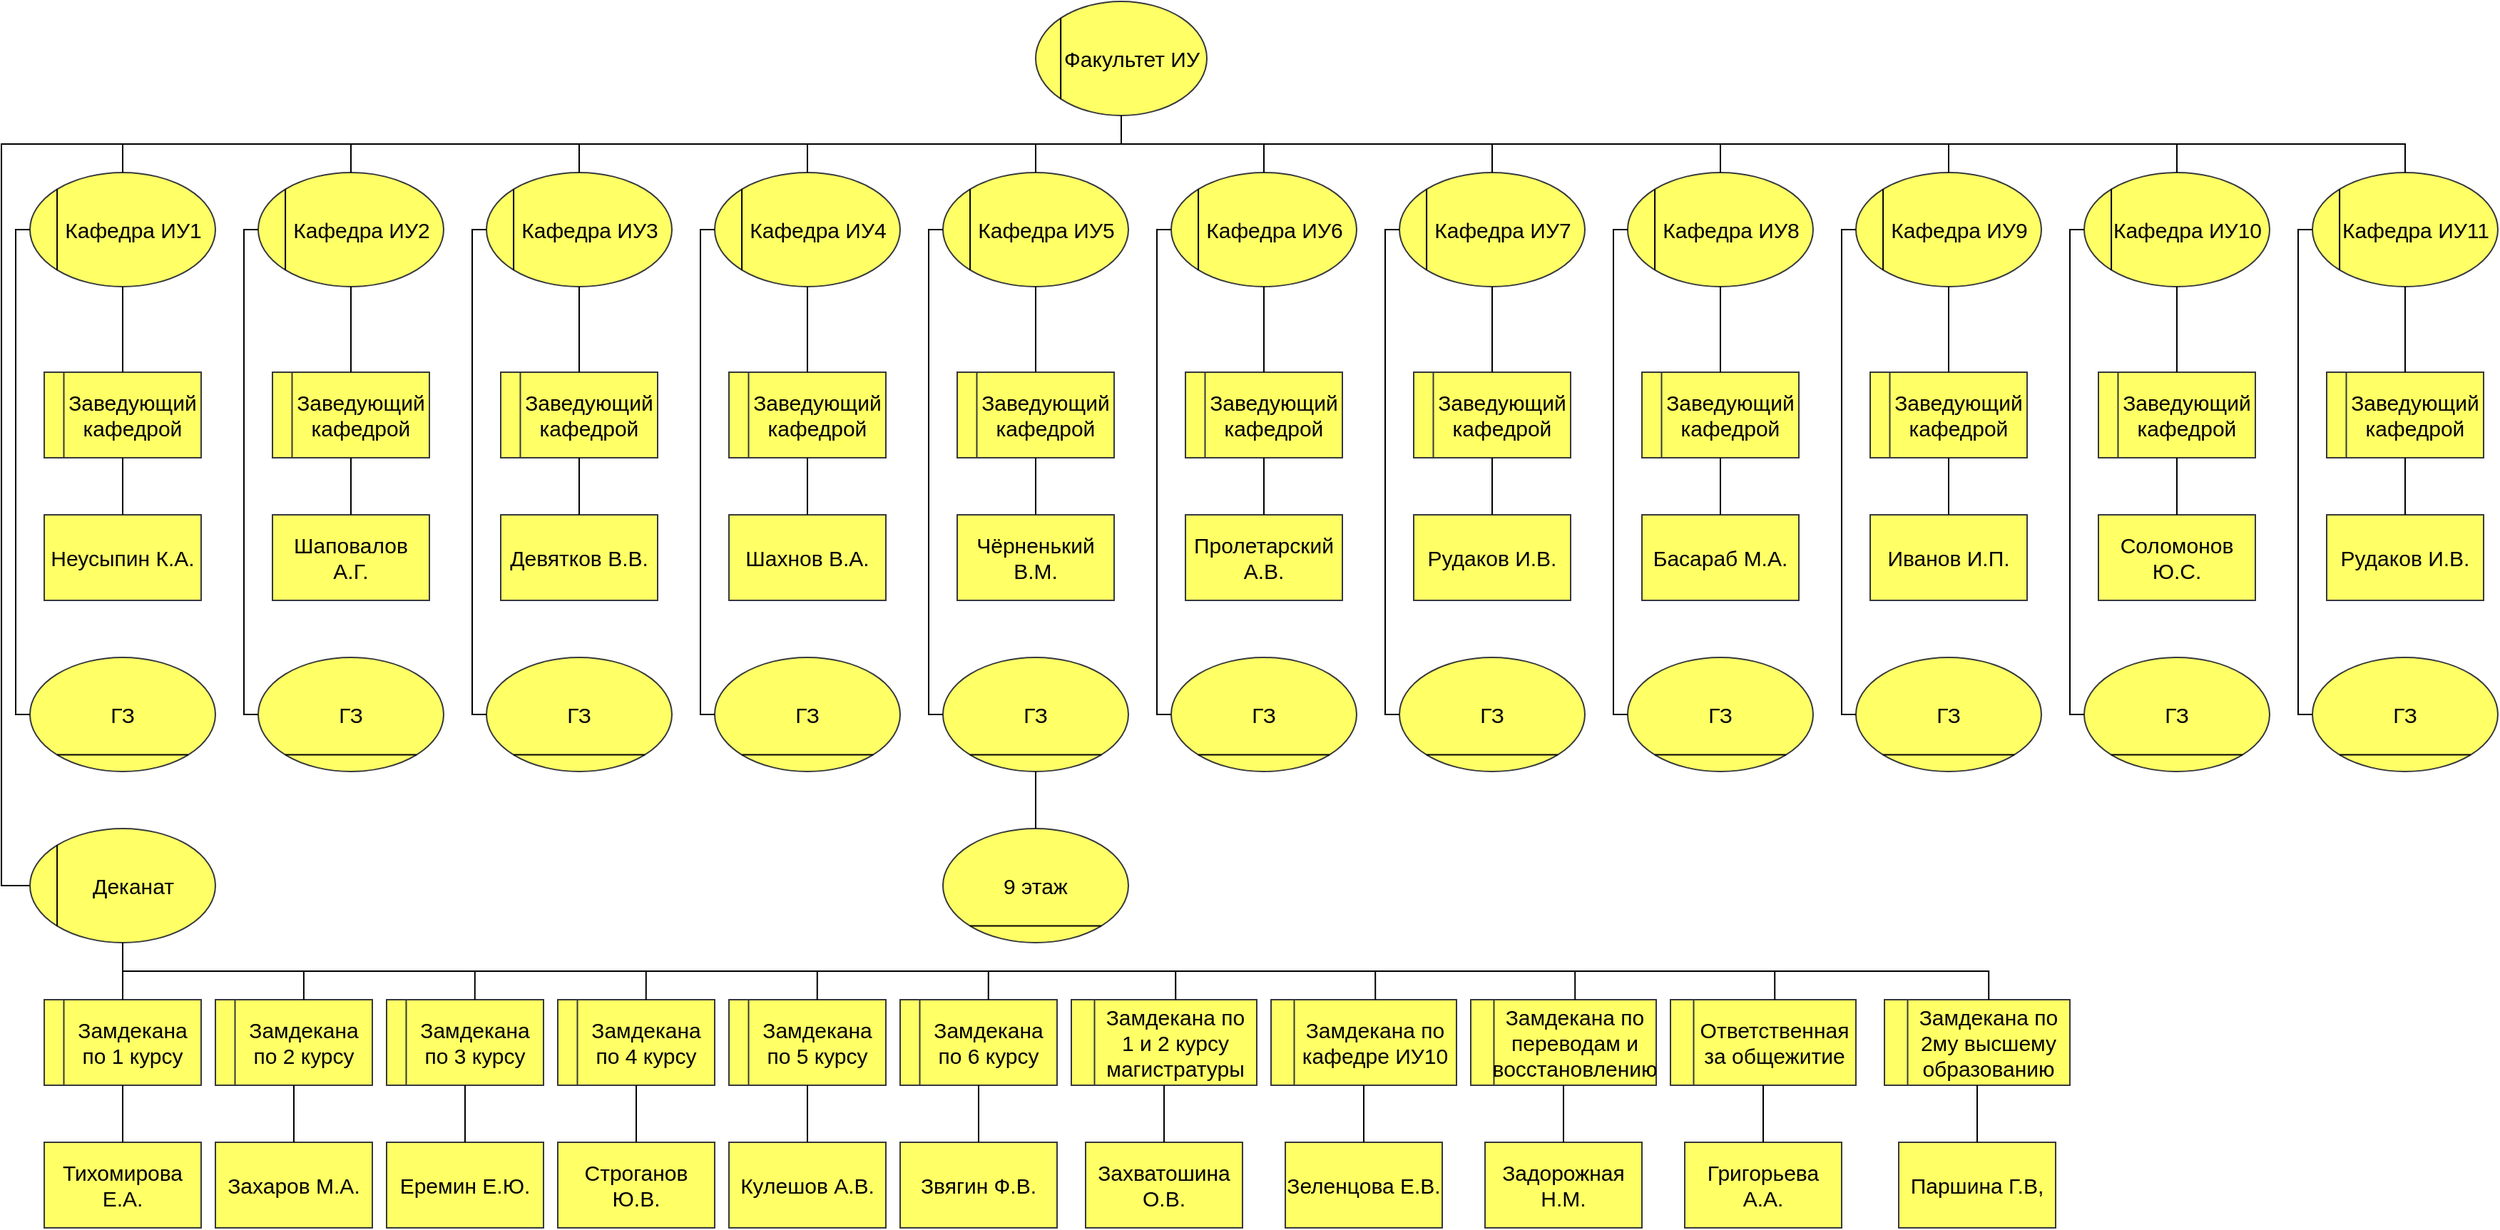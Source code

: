 <mxfile version="16.2.2" type="github">
  <diagram id="_S7kwJW2IpWlCZ6O2Rjl" name="Page-1">
    <mxGraphModel dx="1951" dy="436" grid="1" gridSize="10" guides="1" tooltips="1" connect="1" arrows="1" fold="1" page="1" pageScale="1" pageWidth="1169" pageHeight="1654" math="0" shadow="0">
      <root>
        <mxCell id="0" />
        <mxCell id="1" parent="0" />
        <mxCell id="1EimY6DF7pIaOAtQaLlC-15" value="" style="group;rounded=0;fillColor=none;spacingLeft=0;strokeWidth=1;fontSize=15;" parent="1" vertex="1" connectable="0">
          <mxGeometry x="525" y="40" width="120" height="80" as="geometry" />
        </mxCell>
        <mxCell id="1EimY6DF7pIaOAtQaLlC-16" value="Факультет ИУ" style="ellipse;whiteSpace=wrap;html=1;rounded=0;strokeColor=#36393d;spacingLeft=15;fillColor=#FFFF66;fontSize=15;" parent="1EimY6DF7pIaOAtQaLlC-15" vertex="1">
          <mxGeometry width="120" height="80" as="geometry" />
        </mxCell>
        <mxCell id="1EimY6DF7pIaOAtQaLlC-17" value="" style="endArrow=none;html=1;entryX=0;entryY=0;entryDx=0;entryDy=0;exitX=0;exitY=1;exitDx=0;exitDy=0;" parent="1EimY6DF7pIaOAtQaLlC-15" source="1EimY6DF7pIaOAtQaLlC-16" target="1EimY6DF7pIaOAtQaLlC-16" edge="1">
          <mxGeometry width="50" height="50" relative="1" as="geometry">
            <mxPoint x="-70" y="150" as="sourcePoint" />
            <mxPoint x="-20" y="100" as="targetPoint" />
          </mxGeometry>
        </mxCell>
        <mxCell id="1EimY6DF7pIaOAtQaLlC-18" value="" style="group;rounded=0;fillColor=none;spacingLeft=0;strokeWidth=1;fontSize=15;" parent="1" vertex="1" connectable="0">
          <mxGeometry x="-20" y="160" width="130" height="80" as="geometry" />
        </mxCell>
        <mxCell id="1EimY6DF7pIaOAtQaLlC-19" value="Кафедра ИУ2" style="ellipse;whiteSpace=wrap;html=1;rounded=0;strokeColor=#36393d;spacingLeft=15;fillColor=#FFFF66;fontSize=15;" parent="1EimY6DF7pIaOAtQaLlC-18" vertex="1">
          <mxGeometry width="130" height="80" as="geometry" />
        </mxCell>
        <mxCell id="1EimY6DF7pIaOAtQaLlC-20" value="" style="endArrow=none;html=1;entryX=0;entryY=0;entryDx=0;entryDy=0;exitX=0;exitY=1;exitDx=0;exitDy=0;" parent="1EimY6DF7pIaOAtQaLlC-18" source="1EimY6DF7pIaOAtQaLlC-19" target="1EimY6DF7pIaOAtQaLlC-19" edge="1">
          <mxGeometry width="50" height="50" relative="1" as="geometry">
            <mxPoint x="-75.833" y="150" as="sourcePoint" />
            <mxPoint x="-21.667" y="100" as="targetPoint" />
          </mxGeometry>
        </mxCell>
        <mxCell id="1EimY6DF7pIaOAtQaLlC-21" value="" style="group;rounded=0;fillColor=none;spacingLeft=0;strokeWidth=1;fontSize=15;" parent="1" vertex="1" connectable="0">
          <mxGeometry x="140" y="160" width="130" height="80" as="geometry" />
        </mxCell>
        <mxCell id="1EimY6DF7pIaOAtQaLlC-22" value="Кафедра ИУ3" style="ellipse;whiteSpace=wrap;html=1;rounded=0;strokeColor=#36393d;spacingLeft=15;fillColor=#FFFF66;fontSize=15;" parent="1EimY6DF7pIaOAtQaLlC-21" vertex="1">
          <mxGeometry width="130" height="80" as="geometry" />
        </mxCell>
        <mxCell id="1EimY6DF7pIaOAtQaLlC-23" value="" style="endArrow=none;html=1;entryX=0;entryY=0;entryDx=0;entryDy=0;exitX=0;exitY=1;exitDx=0;exitDy=0;" parent="1EimY6DF7pIaOAtQaLlC-21" source="1EimY6DF7pIaOAtQaLlC-22" target="1EimY6DF7pIaOAtQaLlC-22" edge="1">
          <mxGeometry width="50" height="50" relative="1" as="geometry">
            <mxPoint x="-75.833" y="150" as="sourcePoint" />
            <mxPoint x="-21.667" y="100" as="targetPoint" />
          </mxGeometry>
        </mxCell>
        <mxCell id="1EimY6DF7pIaOAtQaLlC-24" value="" style="group;rounded=0;fillColor=none;spacingLeft=0;strokeWidth=1;fontSize=15;" parent="1" vertex="1" connectable="0">
          <mxGeometry x="300" y="160" width="130" height="80" as="geometry" />
        </mxCell>
        <mxCell id="1EimY6DF7pIaOAtQaLlC-25" value="Кафедра ИУ4" style="ellipse;whiteSpace=wrap;html=1;rounded=0;strokeColor=#36393d;spacingLeft=15;fillColor=#FFFF66;fontSize=15;" parent="1EimY6DF7pIaOAtQaLlC-24" vertex="1">
          <mxGeometry width="130" height="80" as="geometry" />
        </mxCell>
        <mxCell id="1EimY6DF7pIaOAtQaLlC-26" value="" style="endArrow=none;html=1;entryX=0;entryY=0;entryDx=0;entryDy=0;exitX=0;exitY=1;exitDx=0;exitDy=0;" parent="1EimY6DF7pIaOAtQaLlC-24" source="1EimY6DF7pIaOAtQaLlC-25" target="1EimY6DF7pIaOAtQaLlC-25" edge="1">
          <mxGeometry width="50" height="50" relative="1" as="geometry">
            <mxPoint x="-75.833" y="150" as="sourcePoint" />
            <mxPoint x="-21.667" y="100" as="targetPoint" />
          </mxGeometry>
        </mxCell>
        <mxCell id="1EimY6DF7pIaOAtQaLlC-27" value="" style="group;rounded=0;fillColor=none;spacingLeft=0;strokeWidth=1;fontSize=15;" parent="1" vertex="1" connectable="0">
          <mxGeometry x="460" y="160" width="130" height="80" as="geometry" />
        </mxCell>
        <mxCell id="1EimY6DF7pIaOAtQaLlC-28" value="Кафедра ИУ5" style="ellipse;whiteSpace=wrap;html=1;rounded=0;strokeColor=#36393d;spacingLeft=15;fillColor=#FFFF66;fontSize=15;" parent="1EimY6DF7pIaOAtQaLlC-27" vertex="1">
          <mxGeometry width="130" height="80" as="geometry" />
        </mxCell>
        <mxCell id="1EimY6DF7pIaOAtQaLlC-29" value="" style="endArrow=none;html=1;entryX=0;entryY=0;entryDx=0;entryDy=0;exitX=0;exitY=1;exitDx=0;exitDy=0;" parent="1EimY6DF7pIaOAtQaLlC-27" source="1EimY6DF7pIaOAtQaLlC-28" target="1EimY6DF7pIaOAtQaLlC-28" edge="1">
          <mxGeometry width="50" height="50" relative="1" as="geometry">
            <mxPoint x="-75.833" y="150" as="sourcePoint" />
            <mxPoint x="-21.667" y="100" as="targetPoint" />
          </mxGeometry>
        </mxCell>
        <mxCell id="1EimY6DF7pIaOAtQaLlC-30" value="" style="group;rounded=0;fillColor=none;spacingLeft=0;strokeWidth=1;fontSize=15;" parent="1" vertex="1" connectable="0">
          <mxGeometry x="620" y="160" width="130" height="80" as="geometry" />
        </mxCell>
        <mxCell id="1EimY6DF7pIaOAtQaLlC-31" value="Кафедра ИУ6" style="ellipse;whiteSpace=wrap;html=1;rounded=0;strokeColor=#36393d;spacingLeft=15;fillColor=#FFFF66;fontSize=15;" parent="1EimY6DF7pIaOAtQaLlC-30" vertex="1">
          <mxGeometry width="130" height="80" as="geometry" />
        </mxCell>
        <mxCell id="1EimY6DF7pIaOAtQaLlC-32" value="" style="endArrow=none;html=1;entryX=0;entryY=0;entryDx=0;entryDy=0;exitX=0;exitY=1;exitDx=0;exitDy=0;" parent="1EimY6DF7pIaOAtQaLlC-30" source="1EimY6DF7pIaOAtQaLlC-31" target="1EimY6DF7pIaOAtQaLlC-31" edge="1">
          <mxGeometry width="50" height="50" relative="1" as="geometry">
            <mxPoint x="-75.833" y="150" as="sourcePoint" />
            <mxPoint x="-21.667" y="100" as="targetPoint" />
          </mxGeometry>
        </mxCell>
        <mxCell id="1EimY6DF7pIaOAtQaLlC-33" value="" style="group;rounded=0;fillColor=none;spacingLeft=0;strokeWidth=1;fontSize=15;" parent="1" vertex="1" connectable="0">
          <mxGeometry x="780" y="160" width="130" height="80" as="geometry" />
        </mxCell>
        <mxCell id="1EimY6DF7pIaOAtQaLlC-34" value="Кафедра ИУ7" style="ellipse;whiteSpace=wrap;html=1;rounded=0;strokeColor=#36393d;spacingLeft=15;fillColor=#FFFF66;fontSize=15;" parent="1EimY6DF7pIaOAtQaLlC-33" vertex="1">
          <mxGeometry width="130" height="80" as="geometry" />
        </mxCell>
        <mxCell id="1EimY6DF7pIaOAtQaLlC-35" value="" style="endArrow=none;html=1;entryX=0;entryY=0;entryDx=0;entryDy=0;exitX=0;exitY=1;exitDx=0;exitDy=0;" parent="1EimY6DF7pIaOAtQaLlC-33" source="1EimY6DF7pIaOAtQaLlC-34" target="1EimY6DF7pIaOAtQaLlC-34" edge="1">
          <mxGeometry width="50" height="50" relative="1" as="geometry">
            <mxPoint x="-75.833" y="150" as="sourcePoint" />
            <mxPoint x="-21.667" y="100" as="targetPoint" />
          </mxGeometry>
        </mxCell>
        <mxCell id="1EimY6DF7pIaOAtQaLlC-36" value="" style="group;rounded=0;fillColor=none;spacingLeft=0;strokeWidth=1;fontSize=15;" parent="1" vertex="1" connectable="0">
          <mxGeometry x="940" y="160" width="130" height="80" as="geometry" />
        </mxCell>
        <mxCell id="1EimY6DF7pIaOAtQaLlC-37" value="Кафедра ИУ8" style="ellipse;whiteSpace=wrap;html=1;rounded=0;strokeColor=#36393d;spacingLeft=15;fillColor=#FFFF66;fontSize=15;" parent="1EimY6DF7pIaOAtQaLlC-36" vertex="1">
          <mxGeometry width="130" height="80" as="geometry" />
        </mxCell>
        <mxCell id="1EimY6DF7pIaOAtQaLlC-38" value="" style="endArrow=none;html=1;entryX=0;entryY=0;entryDx=0;entryDy=0;exitX=0;exitY=1;exitDx=0;exitDy=0;" parent="1EimY6DF7pIaOAtQaLlC-36" source="1EimY6DF7pIaOAtQaLlC-37" target="1EimY6DF7pIaOAtQaLlC-37" edge="1">
          <mxGeometry width="50" height="50" relative="1" as="geometry">
            <mxPoint x="-75.833" y="150" as="sourcePoint" />
            <mxPoint x="-21.667" y="100" as="targetPoint" />
          </mxGeometry>
        </mxCell>
        <mxCell id="1EimY6DF7pIaOAtQaLlC-39" value="" style="group;rounded=0;fillColor=none;spacingLeft=0;strokeWidth=1;fontSize=15;" parent="1" vertex="1" connectable="0">
          <mxGeometry x="1100" y="160" width="130" height="80" as="geometry" />
        </mxCell>
        <mxCell id="1EimY6DF7pIaOAtQaLlC-40" value="Кафедра ИУ9" style="ellipse;whiteSpace=wrap;html=1;rounded=0;strokeColor=#36393d;spacingLeft=15;fillColor=#FFFF66;fontSize=15;" parent="1EimY6DF7pIaOAtQaLlC-39" vertex="1">
          <mxGeometry width="130" height="80" as="geometry" />
        </mxCell>
        <mxCell id="1EimY6DF7pIaOAtQaLlC-41" value="" style="endArrow=none;html=1;entryX=0;entryY=0;entryDx=0;entryDy=0;exitX=0;exitY=1;exitDx=0;exitDy=0;" parent="1EimY6DF7pIaOAtQaLlC-39" source="1EimY6DF7pIaOAtQaLlC-40" target="1EimY6DF7pIaOAtQaLlC-40" edge="1">
          <mxGeometry width="50" height="50" relative="1" as="geometry">
            <mxPoint x="-75.833" y="150" as="sourcePoint" />
            <mxPoint x="-21.667" y="100" as="targetPoint" />
          </mxGeometry>
        </mxCell>
        <mxCell id="1EimY6DF7pIaOAtQaLlC-42" value="" style="group;rounded=0;fillColor=none;spacingLeft=0;strokeWidth=1;fontSize=15;" parent="1" vertex="1" connectable="0">
          <mxGeometry x="1260" y="160" width="130" height="80" as="geometry" />
        </mxCell>
        <mxCell id="1EimY6DF7pIaOAtQaLlC-43" value="Кафедра ИУ10" style="ellipse;whiteSpace=wrap;html=1;rounded=0;strokeColor=#36393d;spacingLeft=15;fillColor=#FFFF66;fontSize=15;" parent="1EimY6DF7pIaOAtQaLlC-42" vertex="1">
          <mxGeometry width="130" height="80" as="geometry" />
        </mxCell>
        <mxCell id="1EimY6DF7pIaOAtQaLlC-44" value="" style="endArrow=none;html=1;entryX=0;entryY=0;entryDx=0;entryDy=0;exitX=0;exitY=1;exitDx=0;exitDy=0;" parent="1EimY6DF7pIaOAtQaLlC-42" source="1EimY6DF7pIaOAtQaLlC-43" target="1EimY6DF7pIaOAtQaLlC-43" edge="1">
          <mxGeometry width="50" height="50" relative="1" as="geometry">
            <mxPoint x="-75.833" y="150" as="sourcePoint" />
            <mxPoint x="-21.667" y="100" as="targetPoint" />
          </mxGeometry>
        </mxCell>
        <mxCell id="1EimY6DF7pIaOAtQaLlC-45" value="" style="group;rounded=0;fillColor=none;spacingLeft=0;strokeWidth=1;fontSize=15;" parent="1" vertex="1" connectable="0">
          <mxGeometry x="-180" y="160" width="130" height="80" as="geometry" />
        </mxCell>
        <mxCell id="1EimY6DF7pIaOAtQaLlC-46" value="Кафедра ИУ1" style="ellipse;whiteSpace=wrap;html=1;rounded=0;strokeColor=#36393d;spacingLeft=15;fillColor=#FFFF66;fontSize=15;" parent="1EimY6DF7pIaOAtQaLlC-45" vertex="1">
          <mxGeometry width="130" height="80" as="geometry" />
        </mxCell>
        <mxCell id="1EimY6DF7pIaOAtQaLlC-47" value="" style="endArrow=none;html=1;entryX=0;entryY=0;entryDx=0;entryDy=0;exitX=0;exitY=1;exitDx=0;exitDy=0;" parent="1EimY6DF7pIaOAtQaLlC-45" source="1EimY6DF7pIaOAtQaLlC-46" target="1EimY6DF7pIaOAtQaLlC-46" edge="1">
          <mxGeometry width="50" height="50" relative="1" as="geometry">
            <mxPoint x="-75.833" y="150" as="sourcePoint" />
            <mxPoint x="-21.667" y="100" as="targetPoint" />
          </mxGeometry>
        </mxCell>
        <mxCell id="1EimY6DF7pIaOAtQaLlC-48" value="" style="group;rounded=0;fillColor=none;spacingLeft=0;strokeWidth=1;fontSize=15;" parent="1" vertex="1" connectable="0">
          <mxGeometry x="1420" y="160" width="130" height="80" as="geometry" />
        </mxCell>
        <mxCell id="1EimY6DF7pIaOAtQaLlC-49" value="Кафедра ИУ11" style="ellipse;whiteSpace=wrap;html=1;rounded=0;strokeColor=#36393d;spacingLeft=15;fillColor=#FFFF66;fontSize=15;" parent="1EimY6DF7pIaOAtQaLlC-48" vertex="1">
          <mxGeometry width="130" height="80" as="geometry" />
        </mxCell>
        <mxCell id="1EimY6DF7pIaOAtQaLlC-50" value="" style="endArrow=none;html=1;entryX=0;entryY=0;entryDx=0;entryDy=0;exitX=0;exitY=1;exitDx=0;exitDy=0;" parent="1EimY6DF7pIaOAtQaLlC-48" source="1EimY6DF7pIaOAtQaLlC-49" target="1EimY6DF7pIaOAtQaLlC-49" edge="1">
          <mxGeometry width="50" height="50" relative="1" as="geometry">
            <mxPoint x="-75.833" y="150" as="sourcePoint" />
            <mxPoint x="-21.667" y="100" as="targetPoint" />
          </mxGeometry>
        </mxCell>
        <mxCell id="1EimY6DF7pIaOAtQaLlC-54" value="" style="group;fontSize=15;fillColor=#FFB366;" parent="1" vertex="1" connectable="0">
          <mxGeometry x="-170" y="300" width="110" height="60" as="geometry" />
        </mxCell>
        <mxCell id="1EimY6DF7pIaOAtQaLlC-55" value="" style="rounded=0;whiteSpace=wrap;html=1;strokeColor=#36393d;fontSize=15;fillColor=#FFFF66;" parent="1EimY6DF7pIaOAtQaLlC-54" vertex="1">
          <mxGeometry width="110" height="60" as="geometry" />
        </mxCell>
        <mxCell id="1EimY6DF7pIaOAtQaLlC-56" value="&lt;font style=&quot;font-size: 15px&quot;&gt;Заведующий&lt;br&gt;кафедрой&lt;/font&gt;" style="rounded=0;whiteSpace=wrap;html=1;strokeColor=#36393d;fillColor=#FFFF66;" parent="1EimY6DF7pIaOAtQaLlC-54" vertex="1">
          <mxGeometry x="13.75" width="96.25" height="60" as="geometry" />
        </mxCell>
        <mxCell id="1EimY6DF7pIaOAtQaLlC-57" value="" style="group;fontSize=15;fillColor=#FFB366;" parent="1" vertex="1" connectable="0">
          <mxGeometry x="-10" y="300" width="110" height="60" as="geometry" />
        </mxCell>
        <mxCell id="1EimY6DF7pIaOAtQaLlC-58" value="" style="rounded=0;whiteSpace=wrap;html=1;strokeColor=#36393d;fontSize=15;fillColor=#FFFF66;" parent="1EimY6DF7pIaOAtQaLlC-57" vertex="1">
          <mxGeometry width="110" height="60" as="geometry" />
        </mxCell>
        <mxCell id="1EimY6DF7pIaOAtQaLlC-59" value="&lt;font style=&quot;font-size: 15px&quot;&gt;Заведующий&lt;br&gt;кафедрой&lt;/font&gt;" style="rounded=0;whiteSpace=wrap;html=1;strokeColor=#36393d;fillColor=#FFFF66;" parent="1EimY6DF7pIaOAtQaLlC-57" vertex="1">
          <mxGeometry x="13.75" width="96.25" height="60" as="geometry" />
        </mxCell>
        <mxCell id="1EimY6DF7pIaOAtQaLlC-60" value="" style="group;fontSize=15;fillColor=#FFB366;" parent="1" vertex="1" connectable="0">
          <mxGeometry x="150" y="300" width="110" height="60" as="geometry" />
        </mxCell>
        <mxCell id="1EimY6DF7pIaOAtQaLlC-61" value="" style="rounded=0;whiteSpace=wrap;html=1;strokeColor=#36393d;fontSize=15;fillColor=#FFFF66;" parent="1EimY6DF7pIaOAtQaLlC-60" vertex="1">
          <mxGeometry width="110" height="60" as="geometry" />
        </mxCell>
        <mxCell id="1EimY6DF7pIaOAtQaLlC-62" value="&lt;font style=&quot;font-size: 15px&quot;&gt;Заведующий&lt;br&gt;кафедрой&lt;/font&gt;" style="rounded=0;whiteSpace=wrap;html=1;strokeColor=#36393d;fillColor=#FFFF66;" parent="1EimY6DF7pIaOAtQaLlC-60" vertex="1">
          <mxGeometry x="13.75" width="96.25" height="60" as="geometry" />
        </mxCell>
        <mxCell id="1EimY6DF7pIaOAtQaLlC-63" value="" style="group;fontSize=15;fillColor=#FFB366;" parent="1" vertex="1" connectable="0">
          <mxGeometry x="310" y="300" width="110" height="60" as="geometry" />
        </mxCell>
        <mxCell id="1EimY6DF7pIaOAtQaLlC-64" value="" style="rounded=0;whiteSpace=wrap;html=1;strokeColor=#36393d;fontSize=15;fillColor=#FFFF66;" parent="1EimY6DF7pIaOAtQaLlC-63" vertex="1">
          <mxGeometry width="110" height="60" as="geometry" />
        </mxCell>
        <mxCell id="1EimY6DF7pIaOAtQaLlC-65" value="&lt;font style=&quot;font-size: 15px&quot;&gt;Заведующий&lt;br&gt;кафедрой&lt;/font&gt;" style="rounded=0;whiteSpace=wrap;html=1;strokeColor=#36393d;fillColor=#FFFF66;" parent="1EimY6DF7pIaOAtQaLlC-63" vertex="1">
          <mxGeometry x="13.75" width="96.25" height="60" as="geometry" />
        </mxCell>
        <mxCell id="1EimY6DF7pIaOAtQaLlC-68" value="" style="edgeStyle=orthogonalEdgeStyle;rounded=0;orthogonalLoop=1;jettySize=auto;html=1;fontSize=15;startArrow=none;startFill=0;endArrow=none;endFill=0;" parent="1" source="1EimY6DF7pIaOAtQaLlC-55" target="1EimY6DF7pIaOAtQaLlC-46" edge="1">
          <mxGeometry relative="1" as="geometry" />
        </mxCell>
        <mxCell id="1EimY6DF7pIaOAtQaLlC-70" value="" style="edgeStyle=orthogonalEdgeStyle;rounded=0;orthogonalLoop=1;jettySize=auto;html=1;fontSize=15;startArrow=none;startFill=0;endArrow=none;endFill=0;" parent="1" source="1EimY6DF7pIaOAtQaLlC-58" target="1EimY6DF7pIaOAtQaLlC-19" edge="1">
          <mxGeometry relative="1" as="geometry" />
        </mxCell>
        <mxCell id="1EimY6DF7pIaOAtQaLlC-71" value="" style="edgeStyle=orthogonalEdgeStyle;rounded=0;orthogonalLoop=1;jettySize=auto;html=1;fontSize=15;startArrow=none;startFill=0;endArrow=none;endFill=0;" parent="1" source="1EimY6DF7pIaOAtQaLlC-61" target="1EimY6DF7pIaOAtQaLlC-22" edge="1">
          <mxGeometry relative="1" as="geometry" />
        </mxCell>
        <mxCell id="1EimY6DF7pIaOAtQaLlC-72" value="" style="edgeStyle=orthogonalEdgeStyle;rounded=0;orthogonalLoop=1;jettySize=auto;html=1;fontSize=15;startArrow=none;startFill=0;endArrow=none;endFill=0;" parent="1" source="1EimY6DF7pIaOAtQaLlC-64" target="1EimY6DF7pIaOAtQaLlC-25" edge="1">
          <mxGeometry relative="1" as="geometry" />
        </mxCell>
        <mxCell id="1EimY6DF7pIaOAtQaLlC-73" value="" style="group;fontSize=15;fillColor=#FFB366;" parent="1" vertex="1" connectable="0">
          <mxGeometry x="470" y="300" width="110" height="60" as="geometry" />
        </mxCell>
        <mxCell id="1EimY6DF7pIaOAtQaLlC-74" value="" style="rounded=0;whiteSpace=wrap;html=1;strokeColor=#36393d;fontSize=15;fillColor=#FFFF66;" parent="1EimY6DF7pIaOAtQaLlC-73" vertex="1">
          <mxGeometry width="110" height="60" as="geometry" />
        </mxCell>
        <mxCell id="1EimY6DF7pIaOAtQaLlC-75" value="&lt;font style=&quot;font-size: 15px&quot;&gt;Заведующий&lt;br&gt;кафедрой&lt;/font&gt;" style="rounded=0;whiteSpace=wrap;html=1;strokeColor=#36393d;fillColor=#FFFF66;" parent="1EimY6DF7pIaOAtQaLlC-73" vertex="1">
          <mxGeometry x="13.75" width="96.25" height="60" as="geometry" />
        </mxCell>
        <mxCell id="1EimY6DF7pIaOAtQaLlC-76" value="" style="group;fontSize=15;fillColor=#FFB366;" parent="1" vertex="1" connectable="0">
          <mxGeometry x="630" y="300" width="110" height="60" as="geometry" />
        </mxCell>
        <mxCell id="1EimY6DF7pIaOAtQaLlC-77" value="" style="rounded=0;whiteSpace=wrap;html=1;strokeColor=#36393d;fontSize=15;fillColor=#FFFF66;" parent="1EimY6DF7pIaOAtQaLlC-76" vertex="1">
          <mxGeometry width="110" height="60" as="geometry" />
        </mxCell>
        <mxCell id="1EimY6DF7pIaOAtQaLlC-78" value="&lt;font style=&quot;font-size: 15px&quot;&gt;Заведующий&lt;br&gt;кафедрой&lt;/font&gt;" style="rounded=0;whiteSpace=wrap;html=1;strokeColor=#36393d;fillColor=#FFFF66;" parent="1EimY6DF7pIaOAtQaLlC-76" vertex="1">
          <mxGeometry x="13.75" width="96.25" height="60" as="geometry" />
        </mxCell>
        <mxCell id="1EimY6DF7pIaOAtQaLlC-79" value="" style="group;fontSize=15;fillColor=#FFB366;" parent="1" vertex="1" connectable="0">
          <mxGeometry x="790" y="300" width="110" height="60" as="geometry" />
        </mxCell>
        <mxCell id="1EimY6DF7pIaOAtQaLlC-80" value="" style="rounded=0;whiteSpace=wrap;html=1;strokeColor=#36393d;fontSize=15;fillColor=#FFFF66;" parent="1EimY6DF7pIaOAtQaLlC-79" vertex="1">
          <mxGeometry width="110" height="60" as="geometry" />
        </mxCell>
        <mxCell id="1EimY6DF7pIaOAtQaLlC-81" value="&lt;font style=&quot;font-size: 15px&quot;&gt;Заведующий&lt;br&gt;кафедрой&lt;/font&gt;" style="rounded=0;whiteSpace=wrap;html=1;strokeColor=#36393d;fillColor=#FFFF66;" parent="1EimY6DF7pIaOAtQaLlC-79" vertex="1">
          <mxGeometry x="13.75" width="96.25" height="60" as="geometry" />
        </mxCell>
        <mxCell id="1EimY6DF7pIaOAtQaLlC-82" value="" style="group;fontSize=15;fillColor=#FFB366;" parent="1" vertex="1" connectable="0">
          <mxGeometry x="950" y="300" width="110" height="60" as="geometry" />
        </mxCell>
        <mxCell id="1EimY6DF7pIaOAtQaLlC-83" value="" style="rounded=0;whiteSpace=wrap;html=1;strokeColor=#36393d;fontSize=15;fillColor=#FFFF66;" parent="1EimY6DF7pIaOAtQaLlC-82" vertex="1">
          <mxGeometry width="110" height="60" as="geometry" />
        </mxCell>
        <mxCell id="1EimY6DF7pIaOAtQaLlC-84" value="&lt;font style=&quot;font-size: 15px&quot;&gt;Заведующий&lt;br&gt;кафедрой&lt;/font&gt;" style="rounded=0;whiteSpace=wrap;html=1;strokeColor=#36393d;fillColor=#FFFF66;" parent="1EimY6DF7pIaOAtQaLlC-82" vertex="1">
          <mxGeometry x="13.75" width="96.25" height="60" as="geometry" />
        </mxCell>
        <mxCell id="1EimY6DF7pIaOAtQaLlC-85" value="" style="group;fontSize=15;fillColor=#FFB366;" parent="1" vertex="1" connectable="0">
          <mxGeometry x="1110" y="300" width="110" height="60" as="geometry" />
        </mxCell>
        <mxCell id="1EimY6DF7pIaOAtQaLlC-86" value="" style="rounded=0;whiteSpace=wrap;html=1;strokeColor=#36393d;fontSize=15;fillColor=#FFFF66;" parent="1EimY6DF7pIaOAtQaLlC-85" vertex="1">
          <mxGeometry width="110" height="60" as="geometry" />
        </mxCell>
        <mxCell id="1EimY6DF7pIaOAtQaLlC-87" value="&lt;font style=&quot;font-size: 15px&quot;&gt;Заведующий&lt;br&gt;кафедрой&lt;/font&gt;" style="rounded=0;whiteSpace=wrap;html=1;strokeColor=#36393d;fillColor=#FFFF66;" parent="1EimY6DF7pIaOAtQaLlC-85" vertex="1">
          <mxGeometry x="13.75" width="96.25" height="60" as="geometry" />
        </mxCell>
        <mxCell id="1EimY6DF7pIaOAtQaLlC-88" value="" style="group;fontSize=15;fillColor=#FFFF66;" parent="1" vertex="1" connectable="0">
          <mxGeometry x="1270" y="300" width="110" height="60" as="geometry" />
        </mxCell>
        <mxCell id="1EimY6DF7pIaOAtQaLlC-89" value="" style="rounded=0;whiteSpace=wrap;html=1;strokeColor=#36393d;fontSize=15;fillColor=#FFFF66;" parent="1EimY6DF7pIaOAtQaLlC-88" vertex="1">
          <mxGeometry width="110" height="60" as="geometry" />
        </mxCell>
        <mxCell id="1EimY6DF7pIaOAtQaLlC-90" value="&lt;font style=&quot;font-size: 15px&quot;&gt;Заведующий&lt;br&gt;кафедрой&lt;/font&gt;" style="rounded=0;whiteSpace=wrap;html=1;strokeColor=#36393d;fillColor=#FFFF66;" parent="1EimY6DF7pIaOAtQaLlC-88" vertex="1">
          <mxGeometry x="13.75" width="96.25" height="60" as="geometry" />
        </mxCell>
        <mxCell id="1EimY6DF7pIaOAtQaLlC-91" value="" style="group;fontSize=15;fillColor=#FFB366;" parent="1" vertex="1" connectable="0">
          <mxGeometry x="1430" y="300" width="110" height="60" as="geometry" />
        </mxCell>
        <mxCell id="1EimY6DF7pIaOAtQaLlC-92" value="" style="rounded=0;whiteSpace=wrap;html=1;strokeColor=#36393d;fontSize=15;fillColor=#FFFF66;" parent="1EimY6DF7pIaOAtQaLlC-91" vertex="1">
          <mxGeometry width="110" height="60" as="geometry" />
        </mxCell>
        <mxCell id="1EimY6DF7pIaOAtQaLlC-93" value="&lt;font style=&quot;font-size: 15px&quot;&gt;Заведующий&lt;br&gt;кафедрой&lt;/font&gt;" style="rounded=0;whiteSpace=wrap;html=1;strokeColor=#36393d;fillColor=#FFFF66;" parent="1EimY6DF7pIaOAtQaLlC-91" vertex="1">
          <mxGeometry x="13.75" width="96.25" height="60" as="geometry" />
        </mxCell>
        <mxCell id="1EimY6DF7pIaOAtQaLlC-94" value="" style="edgeStyle=orthogonalEdgeStyle;rounded=0;orthogonalLoop=1;jettySize=auto;html=1;fontSize=15;startArrow=none;startFill=0;endArrow=none;endFill=0;" parent="1" source="1EimY6DF7pIaOAtQaLlC-92" target="1EimY6DF7pIaOAtQaLlC-49" edge="1">
          <mxGeometry relative="1" as="geometry" />
        </mxCell>
        <mxCell id="1EimY6DF7pIaOAtQaLlC-95" value="" style="edgeStyle=orthogonalEdgeStyle;rounded=0;orthogonalLoop=1;jettySize=auto;html=1;fontSize=15;startArrow=none;startFill=0;endArrow=none;endFill=0;" parent="1" source="1EimY6DF7pIaOAtQaLlC-89" target="1EimY6DF7pIaOAtQaLlC-43" edge="1">
          <mxGeometry relative="1" as="geometry" />
        </mxCell>
        <mxCell id="1EimY6DF7pIaOAtQaLlC-96" value="" style="edgeStyle=orthogonalEdgeStyle;rounded=0;orthogonalLoop=1;jettySize=auto;html=1;fontSize=15;startArrow=none;startFill=0;endArrow=none;endFill=0;" parent="1" source="1EimY6DF7pIaOAtQaLlC-86" target="1EimY6DF7pIaOAtQaLlC-40" edge="1">
          <mxGeometry relative="1" as="geometry" />
        </mxCell>
        <mxCell id="1EimY6DF7pIaOAtQaLlC-97" value="" style="edgeStyle=orthogonalEdgeStyle;rounded=0;orthogonalLoop=1;jettySize=auto;html=1;fontSize=15;startArrow=none;startFill=0;endArrow=none;endFill=0;" parent="1" source="1EimY6DF7pIaOAtQaLlC-83" target="1EimY6DF7pIaOAtQaLlC-37" edge="1">
          <mxGeometry relative="1" as="geometry" />
        </mxCell>
        <mxCell id="1EimY6DF7pIaOAtQaLlC-98" value="" style="edgeStyle=orthogonalEdgeStyle;rounded=0;orthogonalLoop=1;jettySize=auto;html=1;fontSize=15;startArrow=none;startFill=0;endArrow=none;endFill=0;" parent="1" source="1EimY6DF7pIaOAtQaLlC-74" target="1EimY6DF7pIaOAtQaLlC-28" edge="1">
          <mxGeometry relative="1" as="geometry" />
        </mxCell>
        <mxCell id="1EimY6DF7pIaOAtQaLlC-99" value="" style="edgeStyle=orthogonalEdgeStyle;rounded=0;orthogonalLoop=1;jettySize=auto;html=1;fontSize=15;startArrow=none;startFill=0;endArrow=none;endFill=0;" parent="1" source="1EimY6DF7pIaOAtQaLlC-77" target="1EimY6DF7pIaOAtQaLlC-31" edge="1">
          <mxGeometry relative="1" as="geometry" />
        </mxCell>
        <mxCell id="1EimY6DF7pIaOAtQaLlC-100" value="" style="edgeStyle=orthogonalEdgeStyle;rounded=0;orthogonalLoop=1;jettySize=auto;html=1;fontSize=15;startArrow=none;startFill=0;endArrow=none;endFill=0;" parent="1" source="1EimY6DF7pIaOAtQaLlC-80" target="1EimY6DF7pIaOAtQaLlC-34" edge="1">
          <mxGeometry relative="1" as="geometry" />
        </mxCell>
        <mxCell id="1EimY6DF7pIaOAtQaLlC-101" value="&lt;span style=&quot;font-size: 15px&quot;&gt;Неусыпин К.А.&lt;/span&gt;" style="rounded=0;whiteSpace=wrap;html=1;strokeColor=#36393d;fillColor=#FFFF66;" parent="1" vertex="1">
          <mxGeometry x="-170" y="400" width="110" height="60" as="geometry" />
        </mxCell>
        <mxCell id="1EimY6DF7pIaOAtQaLlC-102" value="" style="edgeStyle=orthogonalEdgeStyle;rounded=0;orthogonalLoop=1;jettySize=auto;html=1;fontSize=15;startArrow=none;startFill=0;endArrow=none;endFill=0;" parent="1" source="1EimY6DF7pIaOAtQaLlC-55" target="1EimY6DF7pIaOAtQaLlC-101" edge="1">
          <mxGeometry relative="1" as="geometry" />
        </mxCell>
        <mxCell id="1EimY6DF7pIaOAtQaLlC-103" value="&lt;span style=&quot;font-size: 15px&quot;&gt;Шаповалов А.Г.&lt;/span&gt;" style="rounded=0;whiteSpace=wrap;html=1;strokeColor=#36393d;fillColor=#FFFF66;" parent="1" vertex="1">
          <mxGeometry x="-10" y="400" width="110" height="60" as="geometry" />
        </mxCell>
        <mxCell id="1EimY6DF7pIaOAtQaLlC-104" value="&lt;span style=&quot;font-size: 15px&quot;&gt;Девятков В.В.&lt;/span&gt;" style="rounded=0;whiteSpace=wrap;html=1;strokeColor=#36393d;fillColor=#FFFF66;" parent="1" vertex="1">
          <mxGeometry x="150" y="400" width="110" height="60" as="geometry" />
        </mxCell>
        <mxCell id="1EimY6DF7pIaOAtQaLlC-105" value="&lt;span style=&quot;font-size: 15px&quot;&gt;Шахнов В.А.&lt;/span&gt;" style="rounded=0;whiteSpace=wrap;html=1;strokeColor=#36393d;fillColor=#FFFF66;" parent="1" vertex="1">
          <mxGeometry x="310" y="400" width="110" height="60" as="geometry" />
        </mxCell>
        <mxCell id="1EimY6DF7pIaOAtQaLlC-106" value="&lt;span style=&quot;font-size: 15px&quot;&gt;Чёрненький В.М.&lt;/span&gt;" style="rounded=0;whiteSpace=wrap;html=1;strokeColor=#36393d;fillColor=#FFFF66;" parent="1" vertex="1">
          <mxGeometry x="470" y="400" width="110" height="60" as="geometry" />
        </mxCell>
        <mxCell id="1EimY6DF7pIaOAtQaLlC-107" value="&lt;span style=&quot;font-size: 15px&quot;&gt;Пролетарский А.В.&lt;/span&gt;" style="rounded=0;whiteSpace=wrap;html=1;strokeColor=#36393d;fillColor=#FFFF66;" parent="1" vertex="1">
          <mxGeometry x="630" y="400" width="110" height="60" as="geometry" />
        </mxCell>
        <mxCell id="1EimY6DF7pIaOAtQaLlC-108" value="&lt;span style=&quot;font-size: 15px&quot;&gt;Рудаков И.В.&lt;/span&gt;" style="rounded=0;whiteSpace=wrap;html=1;strokeColor=#36393d;fillColor=#FFFF66;" parent="1" vertex="1">
          <mxGeometry x="790" y="400" width="110" height="60" as="geometry" />
        </mxCell>
        <mxCell id="1EimY6DF7pIaOAtQaLlC-109" value="&lt;span style=&quot;font-size: 15px&quot;&gt;Басараб М.А.&lt;/span&gt;" style="rounded=0;whiteSpace=wrap;html=1;strokeColor=#36393d;fillColor=#FFFF66;" parent="1" vertex="1">
          <mxGeometry x="950" y="400" width="110" height="60" as="geometry" />
        </mxCell>
        <mxCell id="1EimY6DF7pIaOAtQaLlC-110" value="&lt;span style=&quot;font-size: 15px&quot;&gt;Иванов И.П.&lt;/span&gt;" style="rounded=0;whiteSpace=wrap;html=1;strokeColor=#36393d;fillColor=#FFFF66;" parent="1" vertex="1">
          <mxGeometry x="1110" y="400" width="110" height="60" as="geometry" />
        </mxCell>
        <mxCell id="1EimY6DF7pIaOAtQaLlC-111" value="&lt;span style=&quot;font-size: 15px&quot;&gt;Соломонов Ю.С.&lt;/span&gt;" style="rounded=0;whiteSpace=wrap;html=1;strokeColor=#36393d;fillColor=#FFFF66;" parent="1" vertex="1">
          <mxGeometry x="1270" y="400" width="110" height="60" as="geometry" />
        </mxCell>
        <mxCell id="1EimY6DF7pIaOAtQaLlC-112" value="&lt;span style=&quot;font-size: 15px&quot;&gt;Рудаков И.В.&lt;/span&gt;" style="rounded=0;whiteSpace=wrap;html=1;strokeColor=#36393d;fillColor=#FFFF66;" parent="1" vertex="1">
          <mxGeometry x="1430" y="400" width="110" height="60" as="geometry" />
        </mxCell>
        <mxCell id="1EimY6DF7pIaOAtQaLlC-113" value="" style="edgeStyle=orthogonalEdgeStyle;rounded=0;orthogonalLoop=1;jettySize=auto;html=1;fontSize=15;startArrow=none;startFill=0;endArrow=none;endFill=0;" parent="1" source="1EimY6DF7pIaOAtQaLlC-86" target="1EimY6DF7pIaOAtQaLlC-110" edge="1">
          <mxGeometry relative="1" as="geometry" />
        </mxCell>
        <mxCell id="1EimY6DF7pIaOAtQaLlC-114" value="" style="edgeStyle=orthogonalEdgeStyle;rounded=0;orthogonalLoop=1;jettySize=auto;html=1;fontSize=15;startArrow=none;startFill=0;endArrow=none;endFill=0;" parent="1" source="1EimY6DF7pIaOAtQaLlC-89" target="1EimY6DF7pIaOAtQaLlC-111" edge="1">
          <mxGeometry relative="1" as="geometry" />
        </mxCell>
        <mxCell id="1EimY6DF7pIaOAtQaLlC-116" value="" style="edgeStyle=orthogonalEdgeStyle;rounded=0;orthogonalLoop=1;jettySize=auto;html=1;fontSize=15;startArrow=none;startFill=0;endArrow=none;endFill=0;" parent="1" source="1EimY6DF7pIaOAtQaLlC-92" target="1EimY6DF7pIaOAtQaLlC-112" edge="1">
          <mxGeometry relative="1" as="geometry" />
        </mxCell>
        <mxCell id="1EimY6DF7pIaOAtQaLlC-117" value="" style="edgeStyle=orthogonalEdgeStyle;rounded=0;orthogonalLoop=1;jettySize=auto;html=1;fontSize=15;startArrow=none;startFill=0;endArrow=none;endFill=0;" parent="1" source="1EimY6DF7pIaOAtQaLlC-83" target="1EimY6DF7pIaOAtQaLlC-109" edge="1">
          <mxGeometry relative="1" as="geometry" />
        </mxCell>
        <mxCell id="1EimY6DF7pIaOAtQaLlC-118" value="" style="edgeStyle=orthogonalEdgeStyle;rounded=0;orthogonalLoop=1;jettySize=auto;html=1;fontSize=15;startArrow=none;startFill=0;endArrow=none;endFill=0;" parent="1" source="1EimY6DF7pIaOAtQaLlC-74" target="1EimY6DF7pIaOAtQaLlC-106" edge="1">
          <mxGeometry relative="1" as="geometry" />
        </mxCell>
        <mxCell id="1EimY6DF7pIaOAtQaLlC-119" value="" style="edgeStyle=orthogonalEdgeStyle;rounded=0;orthogonalLoop=1;jettySize=auto;html=1;fontSize=15;startArrow=none;startFill=0;endArrow=none;endFill=0;" parent="1" source="1EimY6DF7pIaOAtQaLlC-77" target="1EimY6DF7pIaOAtQaLlC-107" edge="1">
          <mxGeometry relative="1" as="geometry" />
        </mxCell>
        <mxCell id="1EimY6DF7pIaOAtQaLlC-121" value="" style="edgeStyle=orthogonalEdgeStyle;rounded=0;orthogonalLoop=1;jettySize=auto;html=1;fontSize=15;startArrow=none;startFill=0;endArrow=none;endFill=0;" parent="1" source="1EimY6DF7pIaOAtQaLlC-80" target="1EimY6DF7pIaOAtQaLlC-108" edge="1">
          <mxGeometry relative="1" as="geometry" />
        </mxCell>
        <mxCell id="1EimY6DF7pIaOAtQaLlC-122" value="" style="edgeStyle=orthogonalEdgeStyle;rounded=0;orthogonalLoop=1;jettySize=auto;html=1;fontSize=15;startArrow=none;startFill=0;endArrow=none;endFill=0;" parent="1" source="1EimY6DF7pIaOAtQaLlC-58" target="1EimY6DF7pIaOAtQaLlC-103" edge="1">
          <mxGeometry relative="1" as="geometry" />
        </mxCell>
        <mxCell id="1EimY6DF7pIaOAtQaLlC-123" value="" style="edgeStyle=orthogonalEdgeStyle;rounded=0;orthogonalLoop=1;jettySize=auto;html=1;fontSize=15;startArrow=none;startFill=0;endArrow=none;endFill=0;" parent="1" source="1EimY6DF7pIaOAtQaLlC-61" target="1EimY6DF7pIaOAtQaLlC-104" edge="1">
          <mxGeometry relative="1" as="geometry" />
        </mxCell>
        <mxCell id="1EimY6DF7pIaOAtQaLlC-124" value="" style="edgeStyle=orthogonalEdgeStyle;rounded=0;orthogonalLoop=1;jettySize=auto;html=1;fontSize=15;startArrow=none;startFill=0;endArrow=none;endFill=0;" parent="1" source="1EimY6DF7pIaOAtQaLlC-64" target="1EimY6DF7pIaOAtQaLlC-105" edge="1">
          <mxGeometry relative="1" as="geometry" />
        </mxCell>
        <mxCell id="1EimY6DF7pIaOAtQaLlC-140" value="" style="group;rounded=0;strokeWidth=1;fillColor=none;gradientColor=none;fontSize=15;" parent="1" vertex="1" connectable="0">
          <mxGeometry x="-180" y="500" width="130" height="80" as="geometry" />
        </mxCell>
        <mxCell id="1EimY6DF7pIaOAtQaLlC-141" value="ГЗ" style="ellipse;whiteSpace=wrap;html=1;rounded=0;strokeColor=#36393d;fillColor=#FFFF66;fontSize=15;" parent="1EimY6DF7pIaOAtQaLlC-140" vertex="1">
          <mxGeometry width="130" height="80" as="geometry" />
        </mxCell>
        <mxCell id="1EimY6DF7pIaOAtQaLlC-142" value="" style="endArrow=none;html=1;entryX=1;entryY=1;entryDx=0;entryDy=0;exitX=0;exitY=1;exitDx=0;exitDy=0;" parent="1EimY6DF7pIaOAtQaLlC-140" source="1EimY6DF7pIaOAtQaLlC-141" target="1EimY6DF7pIaOAtQaLlC-141" edge="1">
          <mxGeometry width="50" height="50" relative="1" as="geometry">
            <mxPoint x="-75.833" y="150" as="sourcePoint" />
            <mxPoint x="-21.667" y="100" as="targetPoint" />
          </mxGeometry>
        </mxCell>
        <mxCell id="1EimY6DF7pIaOAtQaLlC-144" value="" style="group;rounded=0;strokeWidth=1;fillColor=none;gradientColor=none;fontSize=15;" parent="1" vertex="1" connectable="0">
          <mxGeometry x="-20" y="500" width="130" height="80" as="geometry" />
        </mxCell>
        <mxCell id="1EimY6DF7pIaOAtQaLlC-145" value="ГЗ" style="ellipse;whiteSpace=wrap;html=1;rounded=0;strokeColor=#36393d;fillColor=#FFFF66;fontSize=15;" parent="1EimY6DF7pIaOAtQaLlC-144" vertex="1">
          <mxGeometry width="130" height="80" as="geometry" />
        </mxCell>
        <mxCell id="1EimY6DF7pIaOAtQaLlC-146" value="" style="endArrow=none;html=1;entryX=1;entryY=1;entryDx=0;entryDy=0;exitX=0;exitY=1;exitDx=0;exitDy=0;" parent="1EimY6DF7pIaOAtQaLlC-144" source="1EimY6DF7pIaOAtQaLlC-145" target="1EimY6DF7pIaOAtQaLlC-145" edge="1">
          <mxGeometry width="50" height="50" relative="1" as="geometry">
            <mxPoint x="-75.833" y="150" as="sourcePoint" />
            <mxPoint x="-21.667" y="100" as="targetPoint" />
          </mxGeometry>
        </mxCell>
        <mxCell id="1EimY6DF7pIaOAtQaLlC-147" value="" style="group;rounded=0;strokeWidth=1;fillColor=none;gradientColor=none;fontSize=15;" parent="1" vertex="1" connectable="0">
          <mxGeometry x="140" y="500" width="130" height="80" as="geometry" />
        </mxCell>
        <mxCell id="1EimY6DF7pIaOAtQaLlC-148" value="ГЗ" style="ellipse;whiteSpace=wrap;html=1;rounded=0;strokeColor=#36393d;fillColor=#FFFF66;fontSize=15;" parent="1EimY6DF7pIaOAtQaLlC-147" vertex="1">
          <mxGeometry width="130" height="80" as="geometry" />
        </mxCell>
        <mxCell id="1EimY6DF7pIaOAtQaLlC-149" value="" style="endArrow=none;html=1;entryX=1;entryY=1;entryDx=0;entryDy=0;exitX=0;exitY=1;exitDx=0;exitDy=0;" parent="1EimY6DF7pIaOAtQaLlC-147" source="1EimY6DF7pIaOAtQaLlC-148" target="1EimY6DF7pIaOAtQaLlC-148" edge="1">
          <mxGeometry width="50" height="50" relative="1" as="geometry">
            <mxPoint x="-75.833" y="150" as="sourcePoint" />
            <mxPoint x="-21.667" y="100" as="targetPoint" />
          </mxGeometry>
        </mxCell>
        <mxCell id="1EimY6DF7pIaOAtQaLlC-150" value="" style="group;rounded=0;strokeWidth=1;fillColor=none;gradientColor=none;fontSize=15;" parent="1" vertex="1" connectable="0">
          <mxGeometry x="300" y="500" width="130" height="80" as="geometry" />
        </mxCell>
        <mxCell id="1EimY6DF7pIaOAtQaLlC-151" value="ГЗ" style="ellipse;whiteSpace=wrap;html=1;rounded=0;strokeColor=#36393d;fillColor=#FFFF66;fontSize=15;" parent="1EimY6DF7pIaOAtQaLlC-150" vertex="1">
          <mxGeometry width="130" height="80" as="geometry" />
        </mxCell>
        <mxCell id="1EimY6DF7pIaOAtQaLlC-152" value="" style="endArrow=none;html=1;entryX=1;entryY=1;entryDx=0;entryDy=0;exitX=0;exitY=1;exitDx=0;exitDy=0;" parent="1EimY6DF7pIaOAtQaLlC-150" source="1EimY6DF7pIaOAtQaLlC-151" target="1EimY6DF7pIaOAtQaLlC-151" edge="1">
          <mxGeometry width="50" height="50" relative="1" as="geometry">
            <mxPoint x="-75.833" y="150" as="sourcePoint" />
            <mxPoint x="-21.667" y="100" as="targetPoint" />
          </mxGeometry>
        </mxCell>
        <mxCell id="1EimY6DF7pIaOAtQaLlC-153" value="" style="group;rounded=0;strokeWidth=1;fillColor=none;gradientColor=none;fontSize=15;" parent="1" vertex="1" connectable="0">
          <mxGeometry x="460" y="500" width="130" height="80" as="geometry" />
        </mxCell>
        <mxCell id="1EimY6DF7pIaOAtQaLlC-154" value="ГЗ" style="ellipse;whiteSpace=wrap;html=1;rounded=0;strokeColor=#36393d;fillColor=#FFFF66;fontSize=15;" parent="1EimY6DF7pIaOAtQaLlC-153" vertex="1">
          <mxGeometry width="130" height="80" as="geometry" />
        </mxCell>
        <mxCell id="1EimY6DF7pIaOAtQaLlC-155" value="" style="endArrow=none;html=1;entryX=1;entryY=1;entryDx=0;entryDy=0;exitX=0;exitY=1;exitDx=0;exitDy=0;" parent="1EimY6DF7pIaOAtQaLlC-153" source="1EimY6DF7pIaOAtQaLlC-154" target="1EimY6DF7pIaOAtQaLlC-154" edge="1">
          <mxGeometry width="50" height="50" relative="1" as="geometry">
            <mxPoint x="-75.833" y="150" as="sourcePoint" />
            <mxPoint x="-21.667" y="100" as="targetPoint" />
          </mxGeometry>
        </mxCell>
        <mxCell id="1EimY6DF7pIaOAtQaLlC-156" value="" style="group;rounded=0;strokeWidth=1;fillColor=none;gradientColor=none;fontSize=15;" parent="1" vertex="1" connectable="0">
          <mxGeometry x="620" y="500" width="130" height="80" as="geometry" />
        </mxCell>
        <mxCell id="1EimY6DF7pIaOAtQaLlC-157" value="ГЗ" style="ellipse;whiteSpace=wrap;html=1;rounded=0;strokeColor=#36393d;fillColor=#FFFF66;fontSize=15;" parent="1EimY6DF7pIaOAtQaLlC-156" vertex="1">
          <mxGeometry width="130" height="80" as="geometry" />
        </mxCell>
        <mxCell id="1EimY6DF7pIaOAtQaLlC-158" value="" style="endArrow=none;html=1;entryX=1;entryY=1;entryDx=0;entryDy=0;exitX=0;exitY=1;exitDx=0;exitDy=0;" parent="1EimY6DF7pIaOAtQaLlC-156" source="1EimY6DF7pIaOAtQaLlC-157" target="1EimY6DF7pIaOAtQaLlC-157" edge="1">
          <mxGeometry width="50" height="50" relative="1" as="geometry">
            <mxPoint x="-75.833" y="150" as="sourcePoint" />
            <mxPoint x="-21.667" y="100" as="targetPoint" />
          </mxGeometry>
        </mxCell>
        <mxCell id="1EimY6DF7pIaOAtQaLlC-159" value="" style="group;rounded=0;strokeWidth=1;fillColor=none;gradientColor=none;fontSize=15;" parent="1" vertex="1" connectable="0">
          <mxGeometry x="780" y="500" width="130" height="80" as="geometry" />
        </mxCell>
        <mxCell id="1EimY6DF7pIaOAtQaLlC-160" value="ГЗ" style="ellipse;whiteSpace=wrap;html=1;rounded=0;strokeColor=#36393d;fillColor=#FFFF66;fontSize=15;" parent="1EimY6DF7pIaOAtQaLlC-159" vertex="1">
          <mxGeometry width="130" height="80" as="geometry" />
        </mxCell>
        <mxCell id="1EimY6DF7pIaOAtQaLlC-161" value="" style="endArrow=none;html=1;entryX=1;entryY=1;entryDx=0;entryDy=0;exitX=0;exitY=1;exitDx=0;exitDy=0;" parent="1EimY6DF7pIaOAtQaLlC-159" source="1EimY6DF7pIaOAtQaLlC-160" target="1EimY6DF7pIaOAtQaLlC-160" edge="1">
          <mxGeometry width="50" height="50" relative="1" as="geometry">
            <mxPoint x="-75.833" y="150" as="sourcePoint" />
            <mxPoint x="-21.667" y="100" as="targetPoint" />
          </mxGeometry>
        </mxCell>
        <mxCell id="1EimY6DF7pIaOAtQaLlC-162" value="" style="group;rounded=0;strokeWidth=1;fillColor=none;gradientColor=none;fontSize=15;" parent="1" vertex="1" connectable="0">
          <mxGeometry x="940" y="500" width="130" height="80" as="geometry" />
        </mxCell>
        <mxCell id="1EimY6DF7pIaOAtQaLlC-163" value="ГЗ" style="ellipse;whiteSpace=wrap;html=1;rounded=0;strokeColor=#36393d;fillColor=#FFFF66;fontSize=15;" parent="1EimY6DF7pIaOAtQaLlC-162" vertex="1">
          <mxGeometry width="130" height="80" as="geometry" />
        </mxCell>
        <mxCell id="1EimY6DF7pIaOAtQaLlC-164" value="" style="endArrow=none;html=1;entryX=1;entryY=1;entryDx=0;entryDy=0;exitX=0;exitY=1;exitDx=0;exitDy=0;" parent="1EimY6DF7pIaOAtQaLlC-162" source="1EimY6DF7pIaOAtQaLlC-163" target="1EimY6DF7pIaOAtQaLlC-163" edge="1">
          <mxGeometry width="50" height="50" relative="1" as="geometry">
            <mxPoint x="-75.833" y="150" as="sourcePoint" />
            <mxPoint x="-21.667" y="100" as="targetPoint" />
          </mxGeometry>
        </mxCell>
        <mxCell id="1EimY6DF7pIaOAtQaLlC-165" value="" style="group;rounded=0;strokeWidth=1;fillColor=none;gradientColor=none;fontSize=15;" parent="1" vertex="1" connectable="0">
          <mxGeometry x="1100" y="500" width="130" height="80" as="geometry" />
        </mxCell>
        <mxCell id="1EimY6DF7pIaOAtQaLlC-166" value="ГЗ" style="ellipse;whiteSpace=wrap;html=1;rounded=0;strokeColor=#36393d;fillColor=#FFFF66;fontSize=15;" parent="1EimY6DF7pIaOAtQaLlC-165" vertex="1">
          <mxGeometry width="130" height="80" as="geometry" />
        </mxCell>
        <mxCell id="1EimY6DF7pIaOAtQaLlC-167" value="" style="endArrow=none;html=1;entryX=1;entryY=1;entryDx=0;entryDy=0;exitX=0;exitY=1;exitDx=0;exitDy=0;" parent="1EimY6DF7pIaOAtQaLlC-165" source="1EimY6DF7pIaOAtQaLlC-166" target="1EimY6DF7pIaOAtQaLlC-166" edge="1">
          <mxGeometry width="50" height="50" relative="1" as="geometry">
            <mxPoint x="-75.833" y="150" as="sourcePoint" />
            <mxPoint x="-21.667" y="100" as="targetPoint" />
          </mxGeometry>
        </mxCell>
        <mxCell id="1EimY6DF7pIaOAtQaLlC-168" value="" style="group;rounded=0;strokeWidth=1;fillColor=none;gradientColor=none;fontSize=15;" parent="1" vertex="1" connectable="0">
          <mxGeometry x="1260" y="500" width="130" height="80" as="geometry" />
        </mxCell>
        <mxCell id="1EimY6DF7pIaOAtQaLlC-169" value="ГЗ" style="ellipse;whiteSpace=wrap;html=1;rounded=0;strokeColor=#36393d;fillColor=#FFFF66;fontSize=15;" parent="1EimY6DF7pIaOAtQaLlC-168" vertex="1">
          <mxGeometry width="130" height="80" as="geometry" />
        </mxCell>
        <mxCell id="1EimY6DF7pIaOAtQaLlC-170" value="" style="endArrow=none;html=1;entryX=1;entryY=1;entryDx=0;entryDy=0;exitX=0;exitY=1;exitDx=0;exitDy=0;" parent="1EimY6DF7pIaOAtQaLlC-168" source="1EimY6DF7pIaOAtQaLlC-169" target="1EimY6DF7pIaOAtQaLlC-169" edge="1">
          <mxGeometry width="50" height="50" relative="1" as="geometry">
            <mxPoint x="-75.833" y="150" as="sourcePoint" />
            <mxPoint x="-21.667" y="100" as="targetPoint" />
          </mxGeometry>
        </mxCell>
        <mxCell id="1EimY6DF7pIaOAtQaLlC-171" value="" style="group;rounded=0;strokeWidth=1;fillColor=none;gradientColor=none;fontSize=15;" parent="1" vertex="1" connectable="0">
          <mxGeometry x="1420" y="500" width="130" height="80" as="geometry" />
        </mxCell>
        <mxCell id="1EimY6DF7pIaOAtQaLlC-172" value="ГЗ" style="ellipse;whiteSpace=wrap;html=1;rounded=0;strokeColor=#36393d;fillColor=#FFFF66;fontSize=15;" parent="1EimY6DF7pIaOAtQaLlC-171" vertex="1">
          <mxGeometry width="130" height="80" as="geometry" />
        </mxCell>
        <mxCell id="1EimY6DF7pIaOAtQaLlC-173" value="" style="endArrow=none;html=1;entryX=1;entryY=1;entryDx=0;entryDy=0;exitX=0;exitY=1;exitDx=0;exitDy=0;" parent="1EimY6DF7pIaOAtQaLlC-171" source="1EimY6DF7pIaOAtQaLlC-172" target="1EimY6DF7pIaOAtQaLlC-172" edge="1">
          <mxGeometry width="50" height="50" relative="1" as="geometry">
            <mxPoint x="-75.833" y="150" as="sourcePoint" />
            <mxPoint x="-21.667" y="100" as="targetPoint" />
          </mxGeometry>
        </mxCell>
        <mxCell id="1EimY6DF7pIaOAtQaLlC-174" style="edgeStyle=orthogonalEdgeStyle;rounded=0;orthogonalLoop=1;jettySize=auto;html=1;exitX=0;exitY=0.5;exitDx=0;exitDy=0;entryX=0;entryY=0.5;entryDx=0;entryDy=0;fontSize=15;startArrow=none;startFill=0;endArrow=none;endFill=0;" parent="1" source="1EimY6DF7pIaOAtQaLlC-49" target="1EimY6DF7pIaOAtQaLlC-172" edge="1">
          <mxGeometry relative="1" as="geometry">
            <Array as="points">
              <mxPoint x="1410" y="200" />
              <mxPoint x="1410" y="540" />
            </Array>
          </mxGeometry>
        </mxCell>
        <mxCell id="1EimY6DF7pIaOAtQaLlC-175" style="edgeStyle=orthogonalEdgeStyle;rounded=0;orthogonalLoop=1;jettySize=auto;html=1;exitX=0;exitY=0.5;exitDx=0;exitDy=0;entryX=0;entryY=0.5;entryDx=0;entryDy=0;fontSize=15;startArrow=none;startFill=0;endArrow=none;endFill=0;" parent="1" source="1EimY6DF7pIaOAtQaLlC-43" target="1EimY6DF7pIaOAtQaLlC-169" edge="1">
          <mxGeometry relative="1" as="geometry">
            <Array as="points">
              <mxPoint x="1250" y="200" />
              <mxPoint x="1250" y="540" />
            </Array>
          </mxGeometry>
        </mxCell>
        <mxCell id="1EimY6DF7pIaOAtQaLlC-176" style="edgeStyle=orthogonalEdgeStyle;rounded=0;orthogonalLoop=1;jettySize=auto;html=1;exitX=0;exitY=0.5;exitDx=0;exitDy=0;entryX=0;entryY=0.5;entryDx=0;entryDy=0;fontSize=15;startArrow=none;startFill=0;endArrow=none;endFill=0;" parent="1" source="1EimY6DF7pIaOAtQaLlC-40" target="1EimY6DF7pIaOAtQaLlC-166" edge="1">
          <mxGeometry relative="1" as="geometry">
            <Array as="points">
              <mxPoint x="1090" y="200" />
              <mxPoint x="1090" y="540" />
            </Array>
          </mxGeometry>
        </mxCell>
        <mxCell id="1EimY6DF7pIaOAtQaLlC-177" style="edgeStyle=orthogonalEdgeStyle;rounded=0;orthogonalLoop=1;jettySize=auto;html=1;exitX=0;exitY=0.5;exitDx=0;exitDy=0;entryX=0;entryY=0.5;entryDx=0;entryDy=0;fontSize=15;startArrow=none;startFill=0;endArrow=none;endFill=0;" parent="1" source="1EimY6DF7pIaOAtQaLlC-37" target="1EimY6DF7pIaOAtQaLlC-163" edge="1">
          <mxGeometry relative="1" as="geometry">
            <Array as="points">
              <mxPoint x="930" y="200" />
              <mxPoint x="930" y="540" />
            </Array>
          </mxGeometry>
        </mxCell>
        <mxCell id="1EimY6DF7pIaOAtQaLlC-178" style="edgeStyle=orthogonalEdgeStyle;rounded=0;orthogonalLoop=1;jettySize=auto;html=1;exitX=0;exitY=0.5;exitDx=0;exitDy=0;entryX=0;entryY=0.5;entryDx=0;entryDy=0;fontSize=15;startArrow=none;startFill=0;endArrow=none;endFill=0;" parent="1" source="1EimY6DF7pIaOAtQaLlC-34" target="1EimY6DF7pIaOAtQaLlC-160" edge="1">
          <mxGeometry relative="1" as="geometry">
            <Array as="points">
              <mxPoint x="770" y="200" />
              <mxPoint x="770" y="540" />
            </Array>
          </mxGeometry>
        </mxCell>
        <mxCell id="1EimY6DF7pIaOAtQaLlC-179" style="edgeStyle=orthogonalEdgeStyle;rounded=0;orthogonalLoop=1;jettySize=auto;html=1;exitX=0;exitY=0.5;exitDx=0;exitDy=0;entryX=0;entryY=0.5;entryDx=0;entryDy=0;fontSize=15;startArrow=none;startFill=0;endArrow=none;endFill=0;" parent="1" source="1EimY6DF7pIaOAtQaLlC-31" target="1EimY6DF7pIaOAtQaLlC-157" edge="1">
          <mxGeometry relative="1" as="geometry">
            <Array as="points">
              <mxPoint x="610" y="200" />
              <mxPoint x="610" y="540" />
            </Array>
          </mxGeometry>
        </mxCell>
        <mxCell id="1EimY6DF7pIaOAtQaLlC-180" style="edgeStyle=orthogonalEdgeStyle;rounded=0;orthogonalLoop=1;jettySize=auto;html=1;exitX=0;exitY=0.5;exitDx=0;exitDy=0;entryX=0;entryY=0.5;entryDx=0;entryDy=0;fontSize=15;startArrow=none;startFill=0;endArrow=none;endFill=0;" parent="1" source="1EimY6DF7pIaOAtQaLlC-28" target="1EimY6DF7pIaOAtQaLlC-154" edge="1">
          <mxGeometry relative="1" as="geometry">
            <Array as="points">
              <mxPoint x="450" y="200" />
              <mxPoint x="450" y="540" />
            </Array>
          </mxGeometry>
        </mxCell>
        <mxCell id="1EimY6DF7pIaOAtQaLlC-181" style="edgeStyle=orthogonalEdgeStyle;rounded=0;orthogonalLoop=1;jettySize=auto;html=1;exitX=0;exitY=0.5;exitDx=0;exitDy=0;entryX=0;entryY=0.5;entryDx=0;entryDy=0;fontSize=15;startArrow=none;startFill=0;endArrow=none;endFill=0;" parent="1" source="1EimY6DF7pIaOAtQaLlC-25" target="1EimY6DF7pIaOAtQaLlC-151" edge="1">
          <mxGeometry relative="1" as="geometry">
            <Array as="points">
              <mxPoint x="290" y="200" />
              <mxPoint x="290" y="540" />
            </Array>
          </mxGeometry>
        </mxCell>
        <mxCell id="1EimY6DF7pIaOAtQaLlC-182" style="edgeStyle=orthogonalEdgeStyle;rounded=0;orthogonalLoop=1;jettySize=auto;html=1;exitX=0;exitY=0.5;exitDx=0;exitDy=0;entryX=0;entryY=0.5;entryDx=0;entryDy=0;fontSize=15;startArrow=none;startFill=0;endArrow=none;endFill=0;" parent="1" source="1EimY6DF7pIaOAtQaLlC-22" target="1EimY6DF7pIaOAtQaLlC-148" edge="1">
          <mxGeometry relative="1" as="geometry">
            <Array as="points">
              <mxPoint x="130" y="200" />
              <mxPoint x="130" y="540" />
            </Array>
          </mxGeometry>
        </mxCell>
        <mxCell id="1EimY6DF7pIaOAtQaLlC-183" style="edgeStyle=orthogonalEdgeStyle;rounded=0;orthogonalLoop=1;jettySize=auto;html=1;exitX=0;exitY=0.5;exitDx=0;exitDy=0;entryX=0;entryY=0.5;entryDx=0;entryDy=0;fontSize=15;startArrow=none;startFill=0;endArrow=none;endFill=0;" parent="1" source="1EimY6DF7pIaOAtQaLlC-19" target="1EimY6DF7pIaOAtQaLlC-145" edge="1">
          <mxGeometry relative="1" as="geometry">
            <Array as="points">
              <mxPoint x="-30" y="200" />
              <mxPoint x="-30" y="540" />
            </Array>
          </mxGeometry>
        </mxCell>
        <mxCell id="1EimY6DF7pIaOAtQaLlC-184" style="edgeStyle=orthogonalEdgeStyle;rounded=0;orthogonalLoop=1;jettySize=auto;html=1;exitX=0;exitY=0.5;exitDx=0;exitDy=0;entryX=0;entryY=0.5;entryDx=0;entryDy=0;fontSize=15;startArrow=none;startFill=0;endArrow=none;endFill=0;" parent="1" source="1EimY6DF7pIaOAtQaLlC-46" target="1EimY6DF7pIaOAtQaLlC-141" edge="1">
          <mxGeometry relative="1" as="geometry">
            <Array as="points">
              <mxPoint x="-190" y="200" />
              <mxPoint x="-190" y="540" />
            </Array>
          </mxGeometry>
        </mxCell>
        <mxCell id="1EimY6DF7pIaOAtQaLlC-185" value="" style="group;rounded=0;strokeWidth=1;fillColor=none;gradientColor=none;fontSize=15;" parent="1" vertex="1" connectable="0">
          <mxGeometry x="460" y="620" width="130" height="80" as="geometry" />
        </mxCell>
        <mxCell id="1EimY6DF7pIaOAtQaLlC-186" value="9 этаж" style="ellipse;whiteSpace=wrap;html=1;rounded=0;strokeColor=#36393d;fillColor=#FFFF66;fontSize=15;" parent="1EimY6DF7pIaOAtQaLlC-185" vertex="1">
          <mxGeometry width="130" height="80" as="geometry" />
        </mxCell>
        <mxCell id="1EimY6DF7pIaOAtQaLlC-187" value="" style="endArrow=none;html=1;entryX=1;entryY=1;entryDx=0;entryDy=0;exitX=0;exitY=1;exitDx=0;exitDy=0;" parent="1EimY6DF7pIaOAtQaLlC-185" source="1EimY6DF7pIaOAtQaLlC-186" target="1EimY6DF7pIaOAtQaLlC-186" edge="1">
          <mxGeometry width="50" height="50" relative="1" as="geometry">
            <mxPoint x="-75.833" y="150" as="sourcePoint" />
            <mxPoint x="-21.667" y="100" as="targetPoint" />
          </mxGeometry>
        </mxCell>
        <mxCell id="1EimY6DF7pIaOAtQaLlC-188" style="edgeStyle=orthogonalEdgeStyle;rounded=0;orthogonalLoop=1;jettySize=auto;html=1;exitX=0.5;exitY=1;exitDx=0;exitDy=0;entryX=0.5;entryY=0;entryDx=0;entryDy=0;fontSize=15;startArrow=none;startFill=0;endArrow=none;endFill=0;" parent="1" source="1EimY6DF7pIaOAtQaLlC-154" target="1EimY6DF7pIaOAtQaLlC-186" edge="1">
          <mxGeometry relative="1" as="geometry" />
        </mxCell>
        <mxCell id="1EimY6DF7pIaOAtQaLlC-189" style="edgeStyle=orthogonalEdgeStyle;rounded=0;orthogonalLoop=1;jettySize=auto;html=1;exitX=0.5;exitY=1;exitDx=0;exitDy=0;entryX=0.5;entryY=0;entryDx=0;entryDy=0;fontSize=15;startArrow=none;startFill=0;endArrow=none;endFill=0;" parent="1" source="1EimY6DF7pIaOAtQaLlC-16" target="1EimY6DF7pIaOAtQaLlC-46" edge="1">
          <mxGeometry relative="1" as="geometry" />
        </mxCell>
        <mxCell id="1EimY6DF7pIaOAtQaLlC-190" style="edgeStyle=orthogonalEdgeStyle;rounded=0;orthogonalLoop=1;jettySize=auto;html=1;exitX=0.5;exitY=1;exitDx=0;exitDy=0;entryX=0.5;entryY=0;entryDx=0;entryDy=0;fontSize=15;startArrow=none;startFill=0;endArrow=none;endFill=0;" parent="1" source="1EimY6DF7pIaOAtQaLlC-16" target="1EimY6DF7pIaOAtQaLlC-19" edge="1">
          <mxGeometry relative="1" as="geometry" />
        </mxCell>
        <mxCell id="1EimY6DF7pIaOAtQaLlC-191" style="edgeStyle=orthogonalEdgeStyle;rounded=0;orthogonalLoop=1;jettySize=auto;html=1;exitX=0.5;exitY=1;exitDx=0;exitDy=0;entryX=0.5;entryY=0;entryDx=0;entryDy=0;fontSize=15;startArrow=none;startFill=0;endArrow=none;endFill=0;" parent="1" source="1EimY6DF7pIaOAtQaLlC-16" target="1EimY6DF7pIaOAtQaLlC-22" edge="1">
          <mxGeometry relative="1" as="geometry" />
        </mxCell>
        <mxCell id="1EimY6DF7pIaOAtQaLlC-192" style="edgeStyle=orthogonalEdgeStyle;rounded=0;orthogonalLoop=1;jettySize=auto;html=1;exitX=0.5;exitY=1;exitDx=0;exitDy=0;entryX=0.5;entryY=0;entryDx=0;entryDy=0;fontSize=15;startArrow=none;startFill=0;endArrow=none;endFill=0;" parent="1" source="1EimY6DF7pIaOAtQaLlC-16" target="1EimY6DF7pIaOAtQaLlC-25" edge="1">
          <mxGeometry relative="1" as="geometry" />
        </mxCell>
        <mxCell id="1EimY6DF7pIaOAtQaLlC-193" style="edgeStyle=orthogonalEdgeStyle;rounded=0;orthogonalLoop=1;jettySize=auto;html=1;exitX=0.5;exitY=1;exitDx=0;exitDy=0;entryX=0.5;entryY=0;entryDx=0;entryDy=0;fontSize=15;startArrow=none;startFill=0;endArrow=none;endFill=0;" parent="1" source="1EimY6DF7pIaOAtQaLlC-16" target="1EimY6DF7pIaOAtQaLlC-28" edge="1">
          <mxGeometry relative="1" as="geometry" />
        </mxCell>
        <mxCell id="1EimY6DF7pIaOAtQaLlC-194" style="edgeStyle=orthogonalEdgeStyle;rounded=0;orthogonalLoop=1;jettySize=auto;html=1;exitX=0.5;exitY=1;exitDx=0;exitDy=0;entryX=0.5;entryY=0;entryDx=0;entryDy=0;fontSize=15;startArrow=none;startFill=0;endArrow=none;endFill=0;" parent="1" source="1EimY6DF7pIaOAtQaLlC-16" target="1EimY6DF7pIaOAtQaLlC-31" edge="1">
          <mxGeometry relative="1" as="geometry" />
        </mxCell>
        <mxCell id="1EimY6DF7pIaOAtQaLlC-195" style="edgeStyle=orthogonalEdgeStyle;rounded=0;orthogonalLoop=1;jettySize=auto;html=1;exitX=0.5;exitY=1;exitDx=0;exitDy=0;entryX=0.5;entryY=0;entryDx=0;entryDy=0;fontSize=15;startArrow=none;startFill=0;endArrow=none;endFill=0;" parent="1" source="1EimY6DF7pIaOAtQaLlC-16" target="1EimY6DF7pIaOAtQaLlC-34" edge="1">
          <mxGeometry relative="1" as="geometry" />
        </mxCell>
        <mxCell id="1EimY6DF7pIaOAtQaLlC-196" style="edgeStyle=orthogonalEdgeStyle;rounded=0;orthogonalLoop=1;jettySize=auto;html=1;exitX=0.5;exitY=1;exitDx=0;exitDy=0;entryX=0.5;entryY=0;entryDx=0;entryDy=0;fontSize=15;startArrow=none;startFill=0;endArrow=none;endFill=0;" parent="1" source="1EimY6DF7pIaOAtQaLlC-16" target="1EimY6DF7pIaOAtQaLlC-37" edge="1">
          <mxGeometry relative="1" as="geometry" />
        </mxCell>
        <mxCell id="1EimY6DF7pIaOAtQaLlC-197" style="edgeStyle=orthogonalEdgeStyle;rounded=0;orthogonalLoop=1;jettySize=auto;html=1;exitX=0.5;exitY=1;exitDx=0;exitDy=0;entryX=0.5;entryY=0;entryDx=0;entryDy=0;fontSize=15;startArrow=none;startFill=0;endArrow=none;endFill=0;" parent="1" source="1EimY6DF7pIaOAtQaLlC-16" target="1EimY6DF7pIaOAtQaLlC-40" edge="1">
          <mxGeometry relative="1" as="geometry" />
        </mxCell>
        <mxCell id="1EimY6DF7pIaOAtQaLlC-198" style="edgeStyle=orthogonalEdgeStyle;rounded=0;orthogonalLoop=1;jettySize=auto;html=1;exitX=0.5;exitY=1;exitDx=0;exitDy=0;entryX=0.5;entryY=0;entryDx=0;entryDy=0;fontSize=15;startArrow=none;startFill=0;endArrow=none;endFill=0;" parent="1" source="1EimY6DF7pIaOAtQaLlC-16" target="1EimY6DF7pIaOAtQaLlC-43" edge="1">
          <mxGeometry relative="1" as="geometry" />
        </mxCell>
        <mxCell id="1EimY6DF7pIaOAtQaLlC-199" style="edgeStyle=orthogonalEdgeStyle;rounded=0;orthogonalLoop=1;jettySize=auto;html=1;exitX=0.5;exitY=1;exitDx=0;exitDy=0;entryX=0.5;entryY=0;entryDx=0;entryDy=0;fontSize=15;startArrow=none;startFill=0;endArrow=none;endFill=0;" parent="1" source="1EimY6DF7pIaOAtQaLlC-16" target="1EimY6DF7pIaOAtQaLlC-49" edge="1">
          <mxGeometry relative="1" as="geometry" />
        </mxCell>
        <mxCell id="1EimY6DF7pIaOAtQaLlC-200" style="edgeStyle=orthogonalEdgeStyle;rounded=0;orthogonalLoop=1;jettySize=auto;html=1;exitX=0.5;exitY=1;exitDx=0;exitDy=0;fontSize=15;startArrow=none;startFill=0;endArrow=none;endFill=0;entryX=0;entryY=0.5;entryDx=0;entryDy=0;" parent="1" source="1EimY6DF7pIaOAtQaLlC-16" target="1EimY6DF7pIaOAtQaLlC-202" edge="1">
          <mxGeometry relative="1" as="geometry">
            <mxPoint x="110" y="740" as="targetPoint" />
            <Array as="points">
              <mxPoint x="585" y="140" />
              <mxPoint x="-200" y="140" />
              <mxPoint x="-200" y="660" />
            </Array>
          </mxGeometry>
        </mxCell>
        <mxCell id="1EimY6DF7pIaOAtQaLlC-201" value="" style="group;rounded=0;fillColor=none;spacingLeft=0;strokeWidth=1;fontSize=15;" parent="1" vertex="1" connectable="0">
          <mxGeometry x="-180" y="620" width="130" height="80" as="geometry" />
        </mxCell>
        <mxCell id="1EimY6DF7pIaOAtQaLlC-202" value="Деканат" style="ellipse;whiteSpace=wrap;html=1;rounded=0;strokeColor=#36393d;spacingLeft=15;fillColor=#FFFF66;fontSize=15;" parent="1EimY6DF7pIaOAtQaLlC-201" vertex="1">
          <mxGeometry width="130" height="80" as="geometry" />
        </mxCell>
        <mxCell id="1EimY6DF7pIaOAtQaLlC-203" value="" style="endArrow=none;html=1;entryX=0;entryY=0;entryDx=0;entryDy=0;exitX=0;exitY=1;exitDx=0;exitDy=0;" parent="1EimY6DF7pIaOAtQaLlC-201" source="1EimY6DF7pIaOAtQaLlC-202" target="1EimY6DF7pIaOAtQaLlC-202" edge="1">
          <mxGeometry width="50" height="50" relative="1" as="geometry">
            <mxPoint x="-75.833" y="150" as="sourcePoint" />
            <mxPoint x="-21.667" y="100" as="targetPoint" />
          </mxGeometry>
        </mxCell>
        <mxCell id="1EimY6DF7pIaOAtQaLlC-204" value="" style="group;fontSize=15;fillColor=#FFFF66;" parent="1" vertex="1" connectable="0">
          <mxGeometry x="-170" y="740" width="110" height="60" as="geometry" />
        </mxCell>
        <mxCell id="1EimY6DF7pIaOAtQaLlC-205" value="" style="rounded=0;whiteSpace=wrap;html=1;strokeColor=#36393d;fontSize=15;fillColor=#FFFF66;" parent="1EimY6DF7pIaOAtQaLlC-204" vertex="1">
          <mxGeometry width="110" height="60" as="geometry" />
        </mxCell>
        <mxCell id="1EimY6DF7pIaOAtQaLlC-206" value="&lt;span style=&quot;font-size: 15px&quot;&gt;Замдекана по 1 курсу&lt;/span&gt;" style="rounded=0;whiteSpace=wrap;html=1;strokeColor=#36393d;fillColor=#FFFF66;" parent="1EimY6DF7pIaOAtQaLlC-204" vertex="1">
          <mxGeometry x="13.75" width="96.25" height="60" as="geometry" />
        </mxCell>
        <mxCell id="1EimY6DF7pIaOAtQaLlC-207" value="&lt;span style=&quot;font-size: 15px&quot;&gt;Тихомирова Е.А.&lt;/span&gt;" style="rounded=0;whiteSpace=wrap;html=1;strokeColor=#36393d;fillColor=#FFFF66;" parent="1" vertex="1">
          <mxGeometry x="-170" y="840" width="110" height="60" as="geometry" />
        </mxCell>
        <mxCell id="1EimY6DF7pIaOAtQaLlC-208" value="" style="edgeStyle=orthogonalEdgeStyle;rounded=0;orthogonalLoop=1;jettySize=auto;html=1;fontSize=15;startArrow=none;startFill=0;endArrow=none;endFill=0;" parent="1" source="1EimY6DF7pIaOAtQaLlC-205" target="1EimY6DF7pIaOAtQaLlC-207" edge="1">
          <mxGeometry relative="1" as="geometry" />
        </mxCell>
        <mxCell id="1EimY6DF7pIaOAtQaLlC-209" value="" style="group;fontSize=15;fillColor=#FFFF66;" parent="1" vertex="1" connectable="0">
          <mxGeometry x="-50" y="740" width="110" height="60" as="geometry" />
        </mxCell>
        <mxCell id="1EimY6DF7pIaOAtQaLlC-210" value="" style="rounded=0;whiteSpace=wrap;html=1;strokeColor=#36393d;fontSize=15;fillColor=#FFFF66;" parent="1EimY6DF7pIaOAtQaLlC-209" vertex="1">
          <mxGeometry width="110" height="60" as="geometry" />
        </mxCell>
        <mxCell id="1EimY6DF7pIaOAtQaLlC-211" value="&lt;span style=&quot;font-size: 15px&quot;&gt;Замдекана по 2 курсу&lt;/span&gt;" style="rounded=0;whiteSpace=wrap;html=1;strokeColor=#36393d;fillColor=#FFFF66;" parent="1EimY6DF7pIaOAtQaLlC-209" vertex="1">
          <mxGeometry x="13.75" width="96.25" height="60" as="geometry" />
        </mxCell>
        <mxCell id="1EimY6DF7pIaOAtQaLlC-212" value="&lt;span style=&quot;font-size: 15px&quot;&gt;Захаров М.А.&lt;/span&gt;" style="rounded=0;whiteSpace=wrap;html=1;strokeColor=#36393d;fillColor=#FFFF66;" parent="1" vertex="1">
          <mxGeometry x="-50" y="840" width="110" height="60" as="geometry" />
        </mxCell>
        <mxCell id="1EimY6DF7pIaOAtQaLlC-213" value="" style="edgeStyle=orthogonalEdgeStyle;rounded=0;orthogonalLoop=1;jettySize=auto;html=1;fontSize=15;startArrow=none;startFill=0;endArrow=none;endFill=0;" parent="1" source="1EimY6DF7pIaOAtQaLlC-210" target="1EimY6DF7pIaOAtQaLlC-212" edge="1">
          <mxGeometry relative="1" as="geometry" />
        </mxCell>
        <mxCell id="1EimY6DF7pIaOAtQaLlC-214" value="" style="group;fontSize=15;fillColor=#FFFF66;" parent="1" vertex="1" connectable="0">
          <mxGeometry x="70" y="740" width="110" height="60" as="geometry" />
        </mxCell>
        <mxCell id="1EimY6DF7pIaOAtQaLlC-215" value="" style="rounded=0;whiteSpace=wrap;html=1;strokeColor=#36393d;fontSize=15;fillColor=#FFFF66;" parent="1EimY6DF7pIaOAtQaLlC-214" vertex="1">
          <mxGeometry width="110" height="60" as="geometry" />
        </mxCell>
        <mxCell id="1EimY6DF7pIaOAtQaLlC-216" value="&lt;span style=&quot;font-size: 15px&quot;&gt;Замдекана по 3 курсу&lt;/span&gt;" style="rounded=0;whiteSpace=wrap;html=1;strokeColor=#36393d;fillColor=#FFFF66;" parent="1EimY6DF7pIaOAtQaLlC-214" vertex="1">
          <mxGeometry x="13.75" width="96.25" height="60" as="geometry" />
        </mxCell>
        <mxCell id="1EimY6DF7pIaOAtQaLlC-217" value="&lt;span style=&quot;font-size: 15px&quot;&gt;Еремин Е.Ю.&lt;/span&gt;" style="rounded=0;whiteSpace=wrap;html=1;strokeColor=#36393d;fillColor=#FFFF66;" parent="1" vertex="1">
          <mxGeometry x="70" y="840" width="110" height="60" as="geometry" />
        </mxCell>
        <mxCell id="1EimY6DF7pIaOAtQaLlC-218" value="" style="edgeStyle=orthogonalEdgeStyle;rounded=0;orthogonalLoop=1;jettySize=auto;html=1;fontSize=15;startArrow=none;startFill=0;endArrow=none;endFill=0;" parent="1" source="1EimY6DF7pIaOAtQaLlC-215" target="1EimY6DF7pIaOAtQaLlC-217" edge="1">
          <mxGeometry relative="1" as="geometry" />
        </mxCell>
        <mxCell id="1EimY6DF7pIaOAtQaLlC-219" value="" style="group;fontSize=15;fillColor=#FFFF66;" parent="1" vertex="1" connectable="0">
          <mxGeometry x="190" y="740" width="110" height="60" as="geometry" />
        </mxCell>
        <mxCell id="1EimY6DF7pIaOAtQaLlC-220" value="" style="rounded=0;whiteSpace=wrap;html=1;strokeColor=#36393d;fontSize=15;fillColor=#FFFF66;" parent="1EimY6DF7pIaOAtQaLlC-219" vertex="1">
          <mxGeometry width="110" height="60" as="geometry" />
        </mxCell>
        <mxCell id="1EimY6DF7pIaOAtQaLlC-221" value="&lt;span style=&quot;font-size: 15px&quot;&gt;Замдекана по 4 курсу&lt;/span&gt;" style="rounded=0;whiteSpace=wrap;html=1;strokeColor=#36393d;fillColor=#FFFF66;" parent="1EimY6DF7pIaOAtQaLlC-219" vertex="1">
          <mxGeometry x="13.75" width="96.25" height="60" as="geometry" />
        </mxCell>
        <mxCell id="1EimY6DF7pIaOAtQaLlC-222" value="&lt;span style=&quot;font-size: 15px&quot;&gt;Строганов Ю.В.&lt;/span&gt;" style="rounded=0;whiteSpace=wrap;html=1;strokeColor=#36393d;fillColor=#FFFF66;" parent="1" vertex="1">
          <mxGeometry x="190" y="840" width="110" height="60" as="geometry" />
        </mxCell>
        <mxCell id="1EimY6DF7pIaOAtQaLlC-223" value="" style="edgeStyle=orthogonalEdgeStyle;rounded=0;orthogonalLoop=1;jettySize=auto;html=1;fontSize=15;startArrow=none;startFill=0;endArrow=none;endFill=0;" parent="1" source="1EimY6DF7pIaOAtQaLlC-220" target="1EimY6DF7pIaOAtQaLlC-222" edge="1">
          <mxGeometry relative="1" as="geometry" />
        </mxCell>
        <mxCell id="1EimY6DF7pIaOAtQaLlC-224" value="" style="group;fontSize=15;fillColor=#FFFF66;" parent="1" vertex="1" connectable="0">
          <mxGeometry x="310" y="740" width="110" height="60" as="geometry" />
        </mxCell>
        <mxCell id="1EimY6DF7pIaOAtQaLlC-225" value="" style="rounded=0;whiteSpace=wrap;html=1;strokeColor=#36393d;fontSize=15;fillColor=#FFFF66;" parent="1EimY6DF7pIaOAtQaLlC-224" vertex="1">
          <mxGeometry width="110" height="60" as="geometry" />
        </mxCell>
        <mxCell id="1EimY6DF7pIaOAtQaLlC-226" value="&lt;span style=&quot;font-size: 15px&quot;&gt;Замдекана по 5 курсу&lt;/span&gt;" style="rounded=0;whiteSpace=wrap;html=1;strokeColor=#36393d;fillColor=#FFFF66;" parent="1EimY6DF7pIaOAtQaLlC-224" vertex="1">
          <mxGeometry x="13.75" width="96.25" height="60" as="geometry" />
        </mxCell>
        <mxCell id="1EimY6DF7pIaOAtQaLlC-227" value="&lt;span style=&quot;font-size: 15px&quot;&gt;Кулешов А.В.&lt;/span&gt;" style="rounded=0;whiteSpace=wrap;html=1;strokeColor=#36393d;fillColor=#FFFF66;" parent="1" vertex="1">
          <mxGeometry x="310" y="840" width="110" height="60" as="geometry" />
        </mxCell>
        <mxCell id="1EimY6DF7pIaOAtQaLlC-228" value="" style="edgeStyle=orthogonalEdgeStyle;rounded=0;orthogonalLoop=1;jettySize=auto;html=1;fontSize=15;startArrow=none;startFill=0;endArrow=none;endFill=0;" parent="1" source="1EimY6DF7pIaOAtQaLlC-225" target="1EimY6DF7pIaOAtQaLlC-227" edge="1">
          <mxGeometry relative="1" as="geometry" />
        </mxCell>
        <mxCell id="1EimY6DF7pIaOAtQaLlC-229" value="" style="group;fontSize=15;fillColor=#FFFF66;" parent="1" vertex="1" connectable="0">
          <mxGeometry x="430" y="740" width="110" height="60" as="geometry" />
        </mxCell>
        <mxCell id="1EimY6DF7pIaOAtQaLlC-230" value="" style="rounded=0;whiteSpace=wrap;html=1;strokeColor=#36393d;fontSize=15;fillColor=#FFFF66;" parent="1EimY6DF7pIaOAtQaLlC-229" vertex="1">
          <mxGeometry width="110" height="60" as="geometry" />
        </mxCell>
        <mxCell id="1EimY6DF7pIaOAtQaLlC-231" value="&lt;span style=&quot;font-size: 15px&quot;&gt;Замдекана по 6 курсу&lt;/span&gt;" style="rounded=0;whiteSpace=wrap;html=1;strokeColor=#36393d;fillColor=#FFFF66;" parent="1EimY6DF7pIaOAtQaLlC-229" vertex="1">
          <mxGeometry x="13.75" width="96.25" height="60" as="geometry" />
        </mxCell>
        <mxCell id="1EimY6DF7pIaOAtQaLlC-232" value="&lt;span style=&quot;font-size: 15px&quot;&gt;Звягин Ф.В.&lt;/span&gt;" style="rounded=0;whiteSpace=wrap;html=1;strokeColor=#36393d;fillColor=#FFFF66;" parent="1" vertex="1">
          <mxGeometry x="430" y="840" width="110" height="60" as="geometry" />
        </mxCell>
        <mxCell id="1EimY6DF7pIaOAtQaLlC-233" value="" style="edgeStyle=orthogonalEdgeStyle;rounded=0;orthogonalLoop=1;jettySize=auto;html=1;fontSize=15;startArrow=none;startFill=0;endArrow=none;endFill=0;" parent="1" source="1EimY6DF7pIaOAtQaLlC-230" target="1EimY6DF7pIaOAtQaLlC-232" edge="1">
          <mxGeometry relative="1" as="geometry" />
        </mxCell>
        <mxCell id="1EimY6DF7pIaOAtQaLlC-235" value="" style="edgeStyle=orthogonalEdgeStyle;rounded=0;orthogonalLoop=1;jettySize=auto;html=1;fontSize=15;startArrow=none;startFill=0;endArrow=none;endFill=0;" parent="1" source="1EimY6DF7pIaOAtQaLlC-205" target="1EimY6DF7pIaOAtQaLlC-202" edge="1">
          <mxGeometry relative="1" as="geometry" />
        </mxCell>
        <mxCell id="1EimY6DF7pIaOAtQaLlC-236" style="edgeStyle=orthogonalEdgeStyle;rounded=0;orthogonalLoop=1;jettySize=auto;html=1;entryX=0.5;entryY=1;entryDx=0;entryDy=0;fontSize=15;startArrow=none;startFill=0;endArrow=none;endFill=0;" parent="1" source="1EimY6DF7pIaOAtQaLlC-211" target="1EimY6DF7pIaOAtQaLlC-202" edge="1">
          <mxGeometry relative="1" as="geometry">
            <Array as="points">
              <mxPoint x="12" y="720" />
              <mxPoint x="-115" y="720" />
            </Array>
          </mxGeometry>
        </mxCell>
        <mxCell id="1EimY6DF7pIaOAtQaLlC-237" style="edgeStyle=orthogonalEdgeStyle;rounded=0;orthogonalLoop=1;jettySize=auto;html=1;exitX=0.5;exitY=0;exitDx=0;exitDy=0;entryX=0.5;entryY=1;entryDx=0;entryDy=0;fontSize=15;startArrow=none;startFill=0;endArrow=none;endFill=0;" parent="1" source="1EimY6DF7pIaOAtQaLlC-216" target="1EimY6DF7pIaOAtQaLlC-202" edge="1">
          <mxGeometry relative="1" as="geometry" />
        </mxCell>
        <mxCell id="1EimY6DF7pIaOAtQaLlC-238" style="edgeStyle=orthogonalEdgeStyle;rounded=0;orthogonalLoop=1;jettySize=auto;html=1;exitX=0.5;exitY=0;exitDx=0;exitDy=0;fontSize=15;startArrow=none;startFill=0;endArrow=none;endFill=0;entryX=0.5;entryY=1;entryDx=0;entryDy=0;" parent="1" source="1EimY6DF7pIaOAtQaLlC-221" target="1EimY6DF7pIaOAtQaLlC-202" edge="1">
          <mxGeometry relative="1" as="geometry">
            <mxPoint x="90" y="640" as="targetPoint" />
          </mxGeometry>
        </mxCell>
        <mxCell id="1EimY6DF7pIaOAtQaLlC-239" style="edgeStyle=orthogonalEdgeStyle;rounded=0;orthogonalLoop=1;jettySize=auto;html=1;exitX=0.5;exitY=0;exitDx=0;exitDy=0;entryX=0.5;entryY=1;entryDx=0;entryDy=0;fontSize=15;startArrow=none;startFill=0;endArrow=none;endFill=0;" parent="1" source="1EimY6DF7pIaOAtQaLlC-226" target="1EimY6DF7pIaOAtQaLlC-202" edge="1">
          <mxGeometry relative="1" as="geometry" />
        </mxCell>
        <mxCell id="1EimY6DF7pIaOAtQaLlC-240" style="edgeStyle=orthogonalEdgeStyle;rounded=0;orthogonalLoop=1;jettySize=auto;html=1;exitX=0.5;exitY=0;exitDx=0;exitDy=0;entryX=0.5;entryY=1;entryDx=0;entryDy=0;fontSize=15;startArrow=none;startFill=0;endArrow=none;endFill=0;" parent="1" source="1EimY6DF7pIaOAtQaLlC-231" target="1EimY6DF7pIaOAtQaLlC-202" edge="1">
          <mxGeometry relative="1" as="geometry" />
        </mxCell>
        <mxCell id="1EimY6DF7pIaOAtQaLlC-241" value="" style="group;fontSize=15;fillColor=#FFFF66;" parent="1" vertex="1" connectable="0">
          <mxGeometry x="550" y="740" width="130" height="60" as="geometry" />
        </mxCell>
        <mxCell id="1EimY6DF7pIaOAtQaLlC-242" value="" style="rounded=0;whiteSpace=wrap;html=1;strokeColor=#36393d;fontSize=15;fillColor=#FFFF66;" parent="1EimY6DF7pIaOAtQaLlC-241" vertex="1">
          <mxGeometry width="130" height="60" as="geometry" />
        </mxCell>
        <mxCell id="1EimY6DF7pIaOAtQaLlC-243" value="&lt;span style=&quot;font-size: 15px&quot;&gt;Замдекана по&lt;br&gt;1 и 2 курсу магистратуры&lt;/span&gt;" style="rounded=0;whiteSpace=wrap;html=1;strokeColor=#36393d;fillColor=#FFFF66;" parent="1EimY6DF7pIaOAtQaLlC-241" vertex="1">
          <mxGeometry x="16.25" width="113.75" height="60" as="geometry" />
        </mxCell>
        <mxCell id="1EimY6DF7pIaOAtQaLlC-244" value="&lt;span style=&quot;font-size: 15px&quot;&gt;Захватошина О.В.&lt;/span&gt;" style="rounded=0;whiteSpace=wrap;html=1;strokeColor=#36393d;fillColor=#FFFF66;" parent="1" vertex="1">
          <mxGeometry x="560" y="840" width="110" height="60" as="geometry" />
        </mxCell>
        <mxCell id="1EimY6DF7pIaOAtQaLlC-245" value="" style="edgeStyle=orthogonalEdgeStyle;rounded=0;orthogonalLoop=1;jettySize=auto;html=1;fontSize=15;startArrow=none;startFill=0;endArrow=none;endFill=0;" parent="1" source="1EimY6DF7pIaOAtQaLlC-242" target="1EimY6DF7pIaOAtQaLlC-244" edge="1">
          <mxGeometry relative="1" as="geometry" />
        </mxCell>
        <mxCell id="1EimY6DF7pIaOAtQaLlC-246" style="edgeStyle=orthogonalEdgeStyle;rounded=0;orthogonalLoop=1;jettySize=auto;html=1;exitX=0.5;exitY=0;exitDx=0;exitDy=0;entryX=0.5;entryY=1;entryDx=0;entryDy=0;fontSize=15;startArrow=none;startFill=0;endArrow=none;endFill=0;" parent="1" source="1EimY6DF7pIaOAtQaLlC-243" target="1EimY6DF7pIaOAtQaLlC-202" edge="1">
          <mxGeometry relative="1" as="geometry" />
        </mxCell>
        <mxCell id="1EimY6DF7pIaOAtQaLlC-251" value="" style="edgeStyle=orthogonalEdgeStyle;rounded=0;orthogonalLoop=1;jettySize=auto;html=1;fontSize=15;startArrow=none;startFill=0;endArrow=none;endFill=0;" parent="1" target="1EimY6DF7pIaOAtQaLlC-250" edge="1">
          <mxGeometry relative="1" as="geometry">
            <mxPoint x="765" y="800" as="sourcePoint" />
          </mxGeometry>
        </mxCell>
        <mxCell id="1EimY6DF7pIaOAtQaLlC-252" value="" style="group;fontSize=15;fillColor=#FFFF66;" parent="1" vertex="1" connectable="0">
          <mxGeometry x="690" y="740" width="130" height="60" as="geometry" />
        </mxCell>
        <mxCell id="1EimY6DF7pIaOAtQaLlC-253" value="" style="rounded=0;whiteSpace=wrap;html=1;strokeColor=#36393d;fontSize=15;fillColor=#FFFF66;" parent="1EimY6DF7pIaOAtQaLlC-252" vertex="1">
          <mxGeometry width="130" height="60" as="geometry" />
        </mxCell>
        <mxCell id="1EimY6DF7pIaOAtQaLlC-254" value="&lt;span style=&quot;font-size: 15px&quot;&gt;Замдекана по кафедре ИУ10&lt;/span&gt;" style="rounded=0;whiteSpace=wrap;html=1;strokeColor=#36393d;fillColor=#FFFF66;" parent="1EimY6DF7pIaOAtQaLlC-252" vertex="1">
          <mxGeometry x="16.25" width="113.75" height="60" as="geometry" />
        </mxCell>
        <mxCell id="1EimY6DF7pIaOAtQaLlC-255" value="&lt;span style=&quot;font-size: 15px&quot;&gt;Зеленцова Е.В.&lt;/span&gt;" style="rounded=0;whiteSpace=wrap;html=1;strokeColor=#36393d;fillColor=#FFFF66;" parent="1" vertex="1">
          <mxGeometry x="700" y="840" width="110" height="60" as="geometry" />
        </mxCell>
        <mxCell id="1EimY6DF7pIaOAtQaLlC-256" value="" style="edgeStyle=orthogonalEdgeStyle;rounded=0;orthogonalLoop=1;jettySize=auto;html=1;fontSize=15;startArrow=none;startFill=0;endArrow=none;endFill=0;" parent="1" source="1EimY6DF7pIaOAtQaLlC-253" target="1EimY6DF7pIaOAtQaLlC-255" edge="1">
          <mxGeometry relative="1" as="geometry" />
        </mxCell>
        <mxCell id="1EimY6DF7pIaOAtQaLlC-257" value="" style="group;fontSize=15;fillColor=#FFFF66;" parent="1" vertex="1" connectable="0">
          <mxGeometry x="830" y="740" width="130" height="60" as="geometry" />
        </mxCell>
        <mxCell id="1EimY6DF7pIaOAtQaLlC-258" value="" style="rounded=0;whiteSpace=wrap;html=1;strokeColor=#36393d;fontSize=15;fillColor=#FFFF66;" parent="1EimY6DF7pIaOAtQaLlC-257" vertex="1">
          <mxGeometry width="130" height="60" as="geometry" />
        </mxCell>
        <mxCell id="1EimY6DF7pIaOAtQaLlC-259" value="&lt;span style=&quot;font-size: 15px&quot;&gt;Замдекана по переводам и восстановлению&lt;/span&gt;" style="rounded=0;whiteSpace=wrap;html=1;strokeColor=#36393d;fillColor=#FFFF66;" parent="1EimY6DF7pIaOAtQaLlC-257" vertex="1">
          <mxGeometry x="16.25" width="113.75" height="60" as="geometry" />
        </mxCell>
        <mxCell id="1EimY6DF7pIaOAtQaLlC-260" value="&lt;span style=&quot;font-size: 15px&quot;&gt;Задорожная Н.М.&lt;/span&gt;" style="rounded=0;whiteSpace=wrap;html=1;strokeColor=#36393d;fillColor=#FFFF66;" parent="1" vertex="1">
          <mxGeometry x="840" y="840" width="110" height="60" as="geometry" />
        </mxCell>
        <mxCell id="1EimY6DF7pIaOAtQaLlC-261" value="" style="edgeStyle=orthogonalEdgeStyle;rounded=0;orthogonalLoop=1;jettySize=auto;html=1;fontSize=15;startArrow=none;startFill=0;endArrow=none;endFill=0;" parent="1" source="1EimY6DF7pIaOAtQaLlC-258" target="1EimY6DF7pIaOAtQaLlC-260" edge="1">
          <mxGeometry relative="1" as="geometry" />
        </mxCell>
        <mxCell id="1EimY6DF7pIaOAtQaLlC-262" value="" style="group;fontSize=15;fillColor=#FFFF66;" parent="1" vertex="1" connectable="0">
          <mxGeometry x="970" y="740" width="130" height="60" as="geometry" />
        </mxCell>
        <mxCell id="1EimY6DF7pIaOAtQaLlC-263" value="" style="rounded=0;whiteSpace=wrap;html=1;strokeColor=#36393d;fontSize=15;fillColor=#FFFF66;" parent="1EimY6DF7pIaOAtQaLlC-262" vertex="1">
          <mxGeometry width="130" height="60" as="geometry" />
        </mxCell>
        <mxCell id="1EimY6DF7pIaOAtQaLlC-264" value="&lt;span style=&quot;font-size: 15px&quot;&gt;Ответственная за общежитие&lt;/span&gt;" style="rounded=0;whiteSpace=wrap;html=1;strokeColor=#36393d;fillColor=#FFFF66;" parent="1EimY6DF7pIaOAtQaLlC-262" vertex="1">
          <mxGeometry x="16.25" width="113.75" height="60" as="geometry" />
        </mxCell>
        <mxCell id="1EimY6DF7pIaOAtQaLlC-265" value="&lt;span style=&quot;font-size: 15px&quot;&gt;Григорьева А.А.&lt;/span&gt;" style="rounded=0;whiteSpace=wrap;html=1;strokeColor=#36393d;fillColor=#FFFF66;" parent="1" vertex="1">
          <mxGeometry x="980" y="840" width="110" height="60" as="geometry" />
        </mxCell>
        <mxCell id="1EimY6DF7pIaOAtQaLlC-266" value="" style="edgeStyle=orthogonalEdgeStyle;rounded=0;orthogonalLoop=1;jettySize=auto;html=1;fontSize=15;startArrow=none;startFill=0;endArrow=none;endFill=0;" parent="1" source="1EimY6DF7pIaOAtQaLlC-263" target="1EimY6DF7pIaOAtQaLlC-265" edge="1">
          <mxGeometry relative="1" as="geometry" />
        </mxCell>
        <mxCell id="1EimY6DF7pIaOAtQaLlC-267" value="" style="group;fontSize=15;fillColor=#FFB366;" parent="1" vertex="1" connectable="0">
          <mxGeometry x="1120" y="740" width="130" height="60" as="geometry" />
        </mxCell>
        <mxCell id="1EimY6DF7pIaOAtQaLlC-268" value="" style="rounded=0;whiteSpace=wrap;html=1;strokeColor=#36393d;fontSize=15;fillColor=#FFFF66;" parent="1EimY6DF7pIaOAtQaLlC-267" vertex="1">
          <mxGeometry width="130" height="60" as="geometry" />
        </mxCell>
        <mxCell id="1EimY6DF7pIaOAtQaLlC-269" value="&lt;span style=&quot;font-size: 15px&quot;&gt;Замдекана по&lt;br&gt;2му высшему образованию&lt;/span&gt;" style="rounded=0;whiteSpace=wrap;html=1;strokeColor=#36393d;fillColor=#FFFF66;" parent="1EimY6DF7pIaOAtQaLlC-267" vertex="1">
          <mxGeometry x="16.25" width="113.75" height="60" as="geometry" />
        </mxCell>
        <mxCell id="1EimY6DF7pIaOAtQaLlC-270" value="&lt;span style=&quot;font-size: 15px&quot;&gt;Паршина Г.В,&lt;/span&gt;" style="rounded=0;whiteSpace=wrap;html=1;strokeColor=#36393d;fillColor=#FFFF66;" parent="1" vertex="1">
          <mxGeometry x="1130" y="840" width="110" height="60" as="geometry" />
        </mxCell>
        <mxCell id="1EimY6DF7pIaOAtQaLlC-271" value="" style="edgeStyle=orthogonalEdgeStyle;rounded=0;orthogonalLoop=1;jettySize=auto;html=1;fontSize=15;startArrow=none;startFill=0;endArrow=none;endFill=0;" parent="1" source="1EimY6DF7pIaOAtQaLlC-268" target="1EimY6DF7pIaOAtQaLlC-270" edge="1">
          <mxGeometry relative="1" as="geometry" />
        </mxCell>
        <mxCell id="1EimY6DF7pIaOAtQaLlC-273" style="edgeStyle=orthogonalEdgeStyle;rounded=0;orthogonalLoop=1;jettySize=auto;html=1;exitX=0.5;exitY=0;exitDx=0;exitDy=0;entryX=0.5;entryY=1;entryDx=0;entryDy=0;fontSize=15;startArrow=none;startFill=0;endArrow=none;endFill=0;" parent="1" source="1EimY6DF7pIaOAtQaLlC-254" target="1EimY6DF7pIaOAtQaLlC-202" edge="1">
          <mxGeometry relative="1" as="geometry" />
        </mxCell>
        <mxCell id="1EimY6DF7pIaOAtQaLlC-274" style="edgeStyle=orthogonalEdgeStyle;rounded=0;orthogonalLoop=1;jettySize=auto;html=1;exitX=0.5;exitY=0;exitDx=0;exitDy=0;entryX=0.5;entryY=1;entryDx=0;entryDy=0;fontSize=15;startArrow=none;startFill=0;endArrow=none;endFill=0;" parent="1" source="1EimY6DF7pIaOAtQaLlC-259" target="1EimY6DF7pIaOAtQaLlC-202" edge="1">
          <mxGeometry relative="1" as="geometry" />
        </mxCell>
        <mxCell id="1EimY6DF7pIaOAtQaLlC-275" style="edgeStyle=orthogonalEdgeStyle;rounded=0;orthogonalLoop=1;jettySize=auto;html=1;exitX=0.5;exitY=0;exitDx=0;exitDy=0;fontSize=15;startArrow=none;startFill=0;endArrow=none;endFill=0;entryX=0.5;entryY=1;entryDx=0;entryDy=0;" parent="1" source="1EimY6DF7pIaOAtQaLlC-264" target="1EimY6DF7pIaOAtQaLlC-202" edge="1">
          <mxGeometry relative="1" as="geometry">
            <mxPoint x="10" y="660" as="targetPoint" />
          </mxGeometry>
        </mxCell>
        <mxCell id="1EimY6DF7pIaOAtQaLlC-276" style="edgeStyle=orthogonalEdgeStyle;rounded=0;orthogonalLoop=1;jettySize=auto;html=1;exitX=0.5;exitY=0;exitDx=0;exitDy=0;fontSize=15;startArrow=none;startFill=0;endArrow=none;endFill=0;entryX=0.5;entryY=1;entryDx=0;entryDy=0;" parent="1" source="1EimY6DF7pIaOAtQaLlC-269" target="1EimY6DF7pIaOAtQaLlC-202" edge="1">
          <mxGeometry relative="1" as="geometry">
            <mxPoint x="103.333" y="640" as="targetPoint" />
          </mxGeometry>
        </mxCell>
      </root>
    </mxGraphModel>
  </diagram>
</mxfile>

